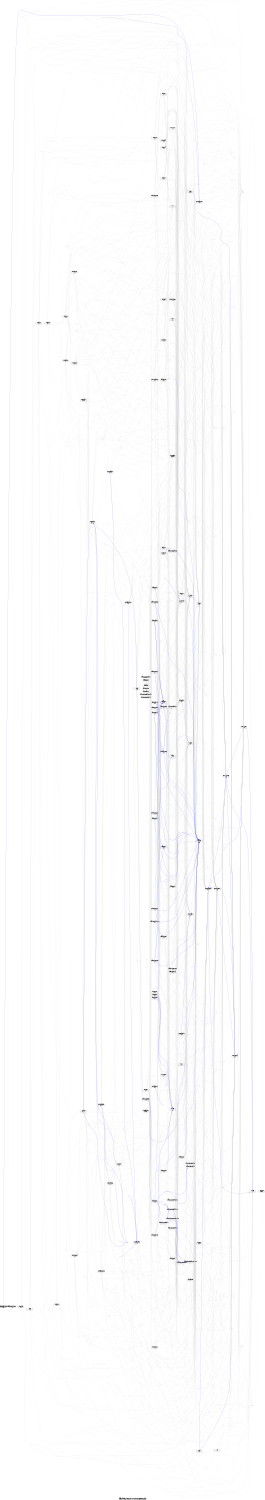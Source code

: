 digraph dependencies {
    label="\nPackage ivahd_h264vdec_02_00_17_01_production Dependency Graph";
    size="7.5,10";
    rankdir=LR;
    ranksep=".75";
    concentrate="true";
    node [fixedsize=true, width=1.5, style=filled, color=black];
    node [font=Helvetica, fontsize=12, fillcolor=lightgrey];
    ivahd_h264vdec_02_00_17_01_production [shape=record,label="ivahd_h264vdec_02_00_17_01_production|1, 0, 0", URL="package.rel.xml"];
    node [fontsize=10, fillcolor=white];

    edge [style=solid, color=blue]
    ti_sdo_codecs_h264vdec [shape=record,label="ti.sdo.codecs.h264vdec|1, 0, 0", URL="../G:\chandu_rtsc_packages\h264_dec_rtsc\ti\sdo\codecs\h264vdec\package/package.rel.svg"];
    ivahd_h264vdec_02_00_17_01_production -> ti_sdo_codecs_h264vdec;
    ti_sdo_codecs_h264vdec_ce [shape=record,label="ti.sdo.codecs.h264vdec.ce|1, 0, 0", URL="../G:\chandu_rtsc_packages\h264_dec_rtsc\ti\sdo\codecs\h264vdec\ce\package/package.rel.svg"];
    ivahd_h264vdec_02_00_17_01_production -> ti_sdo_codecs_h264vdec_ce;

    edge [style=solid, color=lightgrey]
    xdc_services_intern_cmd [shape=record,label="xdc.services.intern.cmd|1, 0, 0, 0", URL="../D:\CCSV4_install\xdctools_3_20_01_42_eng\packages\xdc\services\intern\cmd\package/package.rel.svg"];
    ivahd_h264vdec_02_00_17_01_production -> xdc_services_intern_cmd;
    xdc_services_intern_xsr [shape=record,label="xdc.services.intern.xsr|1, 0, 0", URL="../D:\CCSV4_install\xdctools_3_20_01_42_eng\packages\xdc\services\intern\xsr\package/package.rel.svg"];
    ivahd_h264vdec_02_00_17_01_production -> xdc_services_intern_xsr;
    xdc_services_intern_gen [shape=record,label="xdc.services.intern.gen|1, 0, 0, 0", URL="../D:\CCSV4_install\xdctools_3_20_01_42_eng\packages\xdc\services\intern\gen\package/package.rel.svg"];
    ivahd_h264vdec_02_00_17_01_production -> xdc_services_intern_gen;
    ivahd_h264vdec_02_00_17_01_production -> ti_sdo_codecs_h264vdec;
    xdc_shelf [shape=record,label="xdc.shelf|1, 0, 0", URL="../D:\CCSV4_install\xdctools_3_20_01_42_eng\packages\xdc\shelf\package/package.rel.svg"];
    ivahd_h264vdec_02_00_17_01_production -> xdc_shelf;
    ti_sdo_ce_ipc [shape=record,label="ti.sdo.ce.ipc|2, 0, 1", URL="../C:\RTSC_GEN_TOOLS\codec_engine_3_21_00_19\packages\ti\sdo\ce\ipc\package/package.rel.svg"];
    ivahd_h264vdec_02_00_17_01_production -> ti_sdo_ce_ipc;
    ti_sdo_ce_video3 [shape=record,label="ti.sdo.ce.video3|1, 0, 0", URL="../C:\RTSC_GEN_TOOLS\codec_engine_3_21_00_19\packages\ti\sdo\ce\video3\package/package.rel.svg"];
    ivahd_h264vdec_02_00_17_01_production -> ti_sdo_ce_video3;
    ti_sdo_ce [shape=record,label="ti.sdo.ce|1, 0, 6", URL="../C:\RTSC_GEN_TOOLS\codec_engine_3_21_00_19\packages\ti\sdo\ce\package/package.rel.svg"];
    ivahd_h264vdec_02_00_17_01_production -> ti_sdo_ce;
    xdc_bld [shape=record,label="xdc.bld|1, 0, 2", URL="../D:\CCSV4_install\xdctools_3_20_01_42_eng\packages\xdc\bld\package/package.rel.svg"];
    ivahd_h264vdec_02_00_17_01_production -> xdc_bld;
    ivahd_h264vdec_02_00_17_01_production -> ti_sdo_codecs_h264vdec_ce;
    xdc [shape=record,label="xdc|1, 1, 1", URL="../D:\CCSV4_install\xdctools_3_20_01_42_eng\packages\xdc\package/package.rel.svg"];
    ivahd_h264vdec_02_00_17_01_production -> xdc;
    xdc_services_spec [shape=record,label="xdc.services.spec|1, 0, 0, 0", URL="../D:\CCSV4_install\xdctools_3_20_01_42_eng\packages\xdc\services\spec\package/package.rel.svg"];
    ivahd_h264vdec_02_00_17_01_production -> xdc_services_spec;
    xdc_services_global [shape=record,label="xdc.services.global|1, 0, 0", URL="../D:\CCSV4_install\xdctools_3_20_01_42_eng\packages\xdc\services\global\package/package.rel.svg"];
    ivahd_h264vdec_02_00_17_01_production -> xdc_services_global;

    edge [style=solid, color=blue]

    edge [style=solid, color=lightgrey]
    xdc_services_global -> xdc_shelf;
    xdc_services_global -> xdc_services_spec;
    xdc_utils_tconf [shape=record,label="xdc.utils.tconf|not found"style=rounded, ];
    xdc_services_global -> xdc_utils_tconf;
    xdc_services_global -> xdc_services_intern_cmd;
    xdc_services_global -> xdc_services_intern_xsr;
    xdc_services_global -> xdc_services_intern_gen;

    edge [style=solid, color=blue]

    edge [style=solid, color=lightgrey]

    edge [style=solid, color=blue]
    xdc_services_spec -> xdc_shelf;

    edge [style=solid, color=lightgrey]
    xdc_services_spec -> xdc_shelf;
    xdc_services_spec -> xdc_utils_tconf;
    xdc_services_spec -> xdc_services_global;
    xdc_services_spec -> xdc_services_intern_cmd;
    xdc_services_spec -> xdc_services_intern_xsr;
    xdc_services_spec -> xdc_services_intern_gen;

    edge [style=solid, color=blue]

    edge [style=solid, color=lightgrey]
    xdc -> xdc_services_global;
    xdc -> xdc_utils_tconf;

    edge [style=solid, color=blue]
    xdc_bld -> xdc_services_global;
    xdc_bld -> xdc_services_intern_cmd;

    edge [style=solid, color=lightgrey]
    xdc_bld -> xdc_shelf;
    xdc_bld -> xdc_services_spec;
    xdc_bld -> xdc_utils_tconf;
    xdc_bld -> xdc_services_global;
    xdc_bld -> xdc;
    xdc_bld -> xdc_services_intern_cmd;
    xdc_bld -> xdc_services_intern_xsr;
    xdc_bld -> xdc_services_intern_gen;

    edge [style=solid, color=blue]

    edge [style=solid, color=lightgrey]
    ti_sdo_ce -> xdc_services_global;
    ti_targets [shape=record,label="ti.targets|1, 0, 3", URL="../D:\CCSV4_install\xdctools_3_20_01_42_eng\packages\ti\targets\package/package.rel.svg"];
    ti_sdo_ce -> ti_targets;
    ti_targets_elf [shape=record,label="ti.targets.elf|1, 0, 0", URL="../D:\CCSV4_install\xdctools_3_20_01_42_eng\packages\ti\targets\elf\package/package.rel.svg"];
    ti_sdo_ce -> ti_targets_elf;
    gnu_targets [shape=record,label="gnu.targets|1, 0, 1", URL="../C:\RTSC_GEN_TOOLS\codec_engine_3_21_00_19\cetools\packages\gnu\targets\package/package.rel.svg"];
    ti_sdo_ce -> gnu_targets;
    gnu_targets_arm [shape=record,label="gnu.targets.arm|1, 0, 0, 0", URL="../C:\RTSC_GEN_TOOLS\codec_engine_3_21_00_19\cetools\packages\gnu\targets\arm\package/package.rel.svg"];
    ti_sdo_ce -> gnu_targets_arm;
    ti_targets_arm [shape=record,label="ti.targets.arm|2, 0, 1, 0", URL="../D:\CCSV4_install\xdctools_3_20_01_42_eng\packages\ti\targets\arm\package/package.rel.svg"];
    ti_sdo_ce -> ti_targets_arm;
    ti_targets_arm_elf [shape=record,label="ti.targets.arm.elf|1, 0, 0", URL="../D:\CCSV4_install\xdctools_3_20_01_42_eng\packages\ti\targets\arm\elf\package/package.rel.svg"];
    ti_sdo_ce -> ti_targets_arm_elf;
    build_filter [shape=record,label="build.filter|not found"style=rounded, ];
    ti_sdo_ce -> build_filter;
    xdc_cfg [shape=record,label="xdc.cfg|1, 0, 2, 0", URL="../D:\CCSV4_install\xdctools_3_20_01_42_eng\packages\xdc\cfg\package/package.rel.svg"];
    ti_sdo_ce -> xdc_cfg;
    xdc_platform [shape=record,label="xdc.platform|1, 0, 1, 0", URL="../D:\CCSV4_install\xdctools_3_20_01_42_eng\packages\xdc\platform\package/package.rel.svg"];
    ti_sdo_ce -> xdc_platform;
    ti_sdo_ce -> ti_sdo_ce_ipc;
    ti_sdo_ce -> xdc_services_intern_cmd;
    ti_sdo_ce -> xdc_services_intern_gen;
    ti_sdo_ce -> xdc_services_intern_xsr;
    ti_sdo_ce -> xdc_shelf;
    ti_sdo_ce -> xdc_services_spec;
    xdc_runtime [shape=record,label="xdc.runtime|2, 1, 0", URL="../C:\RTSC_GEN_TOOLS\codec_engine_3_21_00_19\cetools\packages\xdc\runtime\package/package.rel.svg"];
    ti_sdo_ce -> xdc_runtime;
    xdc_runtime_knl [shape=record,label="xdc.runtime.knl|1, 0, 0", URL="../C:\RTSC_GEN_TOOLS\codec_engine_3_21_00_19\cetools\packages\xdc\runtime\knl\package/package.rel.svg"];
    ti_sdo_ce -> xdc_runtime_knl;
    ti_xdais [shape=record,label="ti.xdais|1, 2.0, 1", URL="../C:\RTSC_GEN_TOOLS\codec_engine_3_21_00_19\cetools\packages\ti\xdais\package/package.rel.svg"];
    ti_sdo_ce -> ti_xdais;
    ti_sdo_utils_loggers [shape=record,label="ti.sdo.utils.loggers|1, 0, 0", URL="../C:\RTSC_GEN_TOOLS\codec_engine_3_21_00_19\cetools\packages\ti\sdo\utils\loggers\package/package.rel.svg"];
    ti_sdo_ce -> ti_sdo_utils_loggers;
    ti_sdo_utils_trace [shape=record,label="ti.sdo.utils.trace|1, 0, 0", URL="../C:\RTSC_GEN_TOOLS\codec_engine_3_21_00_19\cetools\packages\ti\sdo\utils\trace\package/package.rel.svg"];
    ti_sdo_ce -> ti_sdo_utils_trace;
    ti_sdo_ce_osal [shape=record,label="ti.sdo.ce.osal|2, 0, 2", URL="../C:\RTSC_GEN_TOOLS\codec_engine_3_21_00_19\packages\ti\sdo\ce\osal\package/package.rel.svg"];
    ti_sdo_ce -> ti_sdo_ce_osal;
    ti_sdo_ce_global [shape=record,label="ti.sdo.ce.global|1, 0, 0", URL="../C:\RTSC_GEN_TOOLS\codec_engine_3_21_00_19\packages\ti\sdo\ce\global\package/package.rel.svg"];
    ti_sdo_ce -> ti_sdo_ce_global;
    ti_sdo_ce_alg [shape=record,label="ti.sdo.ce.alg|1, 0, 1", URL="../C:\RTSC_GEN_TOOLS\codec_engine_3_21_00_19\packages\ti\sdo\ce\alg\package/package.rel.svg"];
    ti_sdo_ce -> ti_sdo_ce_alg;
    ti_sdo_ce_node [shape=record,label="ti.sdo.ce.node|1, 0, 0", URL="../C:\RTSC_GEN_TOOLS\codec_engine_3_21_00_19\packages\ti\sdo\ce\node\package/package.rel.svg"];
    ti_sdo_ce -> ti_sdo_ce_node;

    edge [style=solid, color=blue]

    edge [style=solid, color=lightgrey]
    ti_sdo_ce_node -> xdc_services_global;
    ti_sdo_ce_node -> ti_targets;
    ti_sdo_ce_node -> ti_targets_elf;
    ti_sdo_ce_node -> gnu_targets;
    ti_sdo_ce_node -> gnu_targets_arm;
    ti_sdo_ce_node -> ti_targets_arm;
    ti_sdo_ce_node -> ti_targets_arm_elf;
    ti_sdo_ce_node -> build_filter;
    ti_sdo_ce_node -> xdc_services_intern_cmd;
    ti_sdo_ce_node -> xdc_services_intern_gen;
    ti_sdo_ce_node -> xdc_services_intern_xsr;
    ti_sdo_ce_node -> xdc_shelf;
    ti_sdo_ce_node -> xdc_services_spec;
    ti_sdo_ce_node -> xdc_runtime;
    ti_sdo_ce_node -> ti_sdo_ce_global;
    ti_sdo_ce_node -> ti_sdo_ce_ipc;
    ti_sdo_ce_node -> xdc_runtime_knl;
    ti_sdo_ce_node -> ti_sdo_ce;
    ti_sdo_ce_node -> ti_xdais;

    edge [style=solid, color=blue]

    edge [style=solid, color=lightgrey]
    ti_sdo_ce_alg -> xdc_services_global;
    ti_sdo_ce_alg -> ti_targets;
    ti_sdo_ce_alg -> ti_targets_elf;
    ti_sdo_ce_alg -> gnu_targets;
    ti_sdo_ce_alg -> gnu_targets_arm;
    ti_sdo_ce_alg -> ti_targets_arm;
    ti_sdo_ce_alg -> ti_targets_arm_elf;
    ti_sdo_ce_alg -> build_filter;
    ti_sdo_ce_alg -> xdc_services_intern_cmd;
    ti_sdo_ce_alg -> xdc_services_intern_gen;
    ti_sdo_ce_alg -> xdc_services_intern_xsr;
    ti_sdo_ce_alg -> xdc_shelf;
    ti_sdo_ce_alg -> xdc_services_spec;
    ti_sdo_ce_alg -> xdc_runtime;
    ti_sdo_fc_dskt2 [shape=record,label="ti.sdo.fc.dskt2|1, 0, 4", URL="../C:\RTSC_GEN_TOOLS\codec_engine_3_21_00_19\cetools\packages\ti\sdo\fc\dskt2\package/package.rel.svg"];
    ti_sdo_ce_alg -> ti_sdo_fc_dskt2;
    ti_sdo_fc_dman3 [shape=record,label="ti.sdo.fc.dman3|1, 0, 4", URL="../C:\RTSC_GEN_TOOLS\codec_engine_3_21_00_19\cetools\packages\ti\sdo\fc\dman3\package/package.rel.svg"];
    ti_sdo_ce_alg -> ti_sdo_fc_dman3;
    ti_sdo_fc_rman [shape=record,label="ti.sdo.fc.rman|2, 0, 0", URL="../C:\RTSC_GEN_TOOLS\codec_engine_3_21_00_19\cetools\packages\ti\sdo\fc\rman\package/package.rel.svg"];
    ti_sdo_ce_alg -> ti_sdo_fc_rman;
    ti_sdo_ce_alg -> ti_xdais;
    ti_sdo_ce_alg -> ti_sdo_ce_osal;
    ti_sdo_ce_alg -> ti_sdo_ce_global;
    ti_sdo_fc_ires [shape=record,label="ti.sdo.fc.ires|1, 0, 0", URL="../C:\RTSC_GEN_TOOLS\codec_engine_3_21_00_19\cetools\packages\ti\sdo\fc\ires\package/package.rel.svg"];
    ti_sdo_ce_alg -> ti_sdo_fc_ires;
    ti_sdo_ce_alg -> xdc_runtime_knl;

    edge [style=solid, color=blue]

    edge [style=solid, color=lightgrey]
    ti_sdo_fc_ires -> xdc_services_global;
    ti_sdo_fc_ires -> ti_targets;
    ti_sdo_fc_ires -> ti_targets_elf;
    ti_targets_elf_arp32 [shape=record,label="ti.targets.elf.arp32|not found"style=rounded, ];
    ti_sdo_fc_ires -> ti_targets_elf_arp32;
    ti_sdo_fc_ires -> gnu_targets;
    ti_sdo_fc_ires -> gnu_targets_arm;
    ti_sdo_fc_ires -> ti_targets_arm;
    ti_sdo_fc_ires -> ti_targets_arm_elf;
    ti_sdo_fc_ires -> build_filter;
    ti_sdo_fc_ires -> xdc_services_intern_cmd;
    ti_sdo_fc_ires -> xdc_services_intern_gen;
    ti_sdo_fc_ires -> xdc_services_intern_xsr;
    ti_sdo_fc_ires -> xdc_shelf;
    ti_sdo_fc_ires -> xdc_services_spec;

    edge [style=solid, color=blue]

    edge [style=solid, color=lightgrey]

    edge [style=solid, color=blue]

    edge [style=solid, color=lightgrey]
    ti_sdo_fc_rman -> xdc_services_global;
    ti_sdo_fc_rman -> ti_targets;
    ti_sdo_fc_rman -> ti_targets_elf;
    ti_sdo_fc_rman -> ti_targets_elf_arp32;
    ti_sdo_fc_rman -> gnu_targets;
    ti_sdo_fc_rman -> gnu_targets_arm;
    ti_sdo_fc_rman -> ti_targets_arm;
    ti_sdo_fc_rman -> ti_targets_arm_elf;
    ti_sdo_fc_rman -> build_filter;
    ti_sdo_fc_rman -> xdc_services_intern_cmd;
    ti_sdo_fc_rman -> xdc_services_intern_gen;
    ti_sdo_fc_rman -> xdc_services_intern_xsr;
    ti_sdo_fc_rman -> xdc_shelf;
    ti_sdo_fc_rman -> xdc_services_spec;
    ti_sdo_fc_rman -> xdc_runtime;
    ti_sdo_fc_rman -> ti_sdo_fc_dskt2;
    ti_sdo_fc_memutils [shape=record,label="ti.sdo.fc.memutils|1, 0, 0", URL="../C:\RTSC_GEN_TOOLS\codec_engine_3_21_00_19\cetools\packages\ti\sdo\fc\memutils\package/package.rel.svg"];
    ti_sdo_fc_rman -> ti_sdo_fc_memutils;
    ti_sdo_fc_utils_osalsupport [shape=record,label="ti.sdo.fc.utils.osalsupport|1, 0, 0", URL="../C:\RTSC_GEN_TOOLS\codec_engine_3_21_00_19\cetools\packages\ti\sdo\fc\utils\osalsupport\package/package.rel.svg"];
    ti_sdo_fc_rman -> ti_sdo_fc_utils_osalsupport;
    ti_sdo_fc_global [shape=record,label="ti.sdo.fc.global|1, 0, 0", URL="../C:\RTSC_GEN_TOOLS\codec_engine_3_21_00_19\cetools\packages\ti\sdo\fc\global\package/package.rel.svg"];
    ti_sdo_fc_rman -> ti_sdo_fc_global;
    ti_sdo_fc_utils [shape=record,label="ti.sdo.fc.utils|1, 0, 3", URL="../C:\RTSC_GEN_TOOLS\codec_engine_3_21_00_19\cetools\packages\ti\sdo\fc\utils\package/package.rel.svg"];
    ti_sdo_fc_rman -> ti_sdo_fc_utils;
    ti_sdo_fc_ires_nullresource [shape=record,label="ti.sdo.fc.ires.nullresource|1, 0, 0", URL="../C:\RTSC_GEN_TOOLS\codec_engine_3_21_00_19\cetools\packages\ti\sdo\fc\ires\nullresource\package/package.rel.svg"];
    ti_sdo_fc_rman -> ti_sdo_fc_ires_nullresource;
    ti_sdo_fc_rman -> ti_xdais;
    ti_sdo_fc_rman -> xdc_runtime_knl;
    ti_sdo_fc_rman -> ti_sdo_fc_ires;

    edge [style=solid, color=blue]

    edge [style=solid, color=lightgrey]
    ti_sdo_fc_ires_nullresource -> xdc_services_global;
    ti_sdo_fc_ires_nullresource -> ti_targets;
    ti_sdo_fc_ires_nullresource -> ti_targets_elf;
    ti_sdo_fc_ires_nullresource -> ti_targets_elf_arp32;
    ti_sdo_fc_ires_nullresource -> gnu_targets;
    ti_sdo_fc_ires_nullresource -> gnu_targets_arm;
    ti_sdo_fc_ires_nullresource -> ti_targets_arm;
    ti_sdo_fc_ires_nullresource -> ti_targets_arm_elf;
    ti_sdo_fc_ires_nullresource -> build_filter;
    ti_sdo_fc_ires_nullresource -> ti_sdo_fc_ires;
    ti_sdo_fc_ires_nullresource -> xdc_services_intern_cmd;
    ti_sdo_fc_ires_nullresource -> xdc_services_intern_gen;
    ti_sdo_fc_ires_nullresource -> xdc_services_intern_xsr;
    ti_sdo_fc_ires_nullresource -> xdc_shelf;
    ti_sdo_fc_ires_nullresource -> xdc_services_spec;
    ti_sdo_fc_ires_nullresource -> xdc_runtime;
    ti_sdo_fc_ires_nullresource -> ti_sdo_fc_global;
    ti_sdo_fc_ires_nullresource -> ti_xdais;

    edge [style=solid, color=blue]

    edge [style=solid, color=lightgrey]
    ti_sdo_fc_utils -> xdc_services_global;
    ti_sdo_fc_utils -> ti_targets;
    ti_sdo_fc_utils -> ti_targets_elf;
    ti_sdo_fc_utils -> ti_targets_elf_arp32;
    ti_sdo_fc_utils -> gnu_targets;
    ti_sdo_fc_utils -> gnu_targets_arm;
    ti_sdo_fc_utils -> ti_targets_arm;
    ti_sdo_fc_utils -> ti_targets_arm_elf;
    ti_sdo_fc_utils -> build_filter;
    ti_sdo_fc_utils -> xdc_services_intern_cmd;
    ti_sdo_fc_utils -> xdc_services_intern_gen;
    ti_sdo_fc_utils -> xdc_services_intern_xsr;
    ti_sdo_fc_utils -> xdc_shelf;
    ti_sdo_fc_utils -> xdc_services_spec;
    ti_sdo_fc_utils -> xdc_runtime;
    ti_sdo_fc_utils -> ti_sdo_fc_global;
    ti_sdo_fc_utils -> ti_xdais;
    ti_sdo_fc_utils -> xdc_runtime_knl;
    ti_sdo_fc_utils -> ti_sdo_fc_memutils;

    edge [style=solid, color=blue]

    edge [style=solid, color=lightgrey]
    ti_sdo_fc_global -> xdc_services_global;
    ti_sdo_fc_global -> ti_targets;
    ti_sdo_fc_global -> ti_targets_elf;
    ti_sdo_fc_global -> ti_targets_elf_arp32;
    ti_sdo_fc_global -> gnu_targets;
    ti_sdo_fc_global -> gnu_targets_arm;
    ti_sdo_fc_global -> ti_targets_arm;
    ti_sdo_fc_global -> ti_targets_arm_elf;
    ti_sdo_fc_global -> build_filter;
    ti_sdo_tools_build [shape=record,label="ti.sdo.tools.build|1, 0, 0", URL="../C:\RTSC_GEN_TOOLS\codec_engine_3_21_00_19\cetools\packages\ti\sdo\tools\build\package/package.rel.svg"];
    ti_sdo_fc_global -> ti_sdo_tools_build;
    ti_sdo_fc_global -> xdc_services_intern_cmd;
    ti_sdo_fc_global -> xdc_services_intern_gen;
    ti_sdo_fc_global -> xdc_services_intern_xsr;
    ti_sdo_fc_global -> xdc_shelf;
    ti_sdo_fc_global -> xdc_services_spec;
    ti_sdo_fc_global -> xdc_runtime;

    edge [style=solid, color=blue]

    edge [style=solid, color=lightgrey]
    ti_sdo_tools_build -> xdc_services_global;
    ti_sdo_tools_build -> ti_targets;
    ti_sdo_tools_build -> ti_targets_elf;
    ti_sdo_tools_build -> ti_targets_arm;
    ti_sdo_tools_build -> ti_targets_arm_elf;
    ti_sdo_tools_build -> gnu_targets;
    ti_sdo_tools_build -> gnu_targets_arm;
    ti_sdo_tools_build -> xdc_services_intern_cmd;
    ti_sdo_tools_build -> xdc_services_intern_gen;
    ti_sdo_tools_build -> xdc_services_intern_xsr;
    ti_sdo_tools_build -> xdc_shelf;
    ti_sdo_tools_build -> xdc_services_spec;

    edge [style=solid, color=blue]

    edge [style=solid, color=lightgrey]
    ti_sdo_fc_utils_osalsupport -> xdc_services_global;
    ti_sdo_fc_utils_osalsupport -> ti_targets;
    ti_sdo_fc_utils_osalsupport -> ti_targets_elf;
    ti_sdo_fc_utils_osalsupport -> ti_targets_elf_arp32;
    ti_sdo_fc_utils_osalsupport -> gnu_targets;
    ti_sdo_fc_utils_osalsupport -> gnu_targets_arm;
    ti_sdo_fc_utils_osalsupport -> ti_targets_arm;
    ti_sdo_fc_utils_osalsupport -> ti_targets_arm_elf;
    ti_sdo_fc_utils_osalsupport -> build_filter;
    ti_sdo_fc_utils_osalsupport -> xdc_services_intern_cmd;
    ti_sdo_fc_utils_osalsupport -> xdc_services_intern_gen;
    ti_sdo_fc_utils_osalsupport -> xdc_services_intern_xsr;
    ti_sdo_fc_utils_osalsupport -> xdc_shelf;
    ti_sdo_fc_utils_osalsupport -> xdc_services_spec;
    ti_sdo_fc_utils_osalsupport -> xdc_runtime;
    ti_sdo_fc_utils_osalsupport -> xdc_runtime_knl;

    edge [style=solid, color=blue]

    edge [style=solid, color=lightgrey]
    ti_sdo_fc_memutils -> xdc_services_global;
    ti_sdo_fc_memutils -> ti_targets;
    ti_sdo_fc_memutils -> ti_targets_elf;
    ti_sdo_fc_memutils -> ti_targets_elf_arp32;
    ti_sdo_fc_memutils -> gnu_targets;
    ti_sdo_fc_memutils -> gnu_targets_arm;
    ti_sdo_fc_memutils -> ti_targets_arm;
    ti_sdo_fc_memutils -> ti_targets_arm_elf;
    ti_sdo_fc_memutils -> build_filter;
    ti_sdo_fc_memutils -> xdc_services_intern_cmd;
    ti_sdo_fc_memutils -> xdc_services_intern_gen;
    ti_sdo_fc_memutils -> xdc_services_intern_xsr;
    ti_sdo_fc_memutils -> xdc_shelf;
    ti_sdo_fc_memutils -> xdc_services_spec;
    ti_sdo_fc_memutils -> xdc_runtime;
    ti_sdo_fc_memutils -> ti_sdo_fc_global;
    ti_sysbios_hal [shape=record,label="ti.sysbios.hal|2, 0, 0, 0", URL="../C:\RTSC_GEN_TOOLS\bios_6_32_01_38\packages\ti\sysbios\hal\package/package.rel.svg"];
    ti_sdo_fc_memutils -> ti_sysbios_hal;
    ti_sysbios_interfaces [shape=record,label="ti.sysbios.interfaces|2, 0, 0, 0", URL="../C:\RTSC_GEN_TOOLS\bios_6_32_01_38\packages\ti\sysbios\interfaces\package/package.rel.svg"];
    ti_sdo_fc_memutils -> ti_sysbios_interfaces;
    ti_sdo_linuxutils_cmem [shape=record,label="ti.sdo.linuxutils.cmem|2, 2, 0", URL="../C:\RTSC_GEN_TOOLS\codec_engine_3_21_00_19\cetools\packages\ti\sdo\linuxutils\cmem\package/package.rel.svg"];
    ti_sdo_fc_memutils -> ti_sdo_linuxutils_cmem;

    edge [style=solid, color=blue]

    edge [style=solid, color=lightgrey]
    ti_sdo_linuxutils_cmem -> xdc_services_global;
    ti_sdo_linuxutils_cmem -> ti_targets;
    ti_sdo_linuxutils_cmem -> ti_targets_elf;
    ti_sdo_linuxutils_cmem -> gnu_targets;
    ti_sdo_linuxutils_cmem -> gnu_targets_arm;
    ti_sdo_linuxutils_cmem -> ti_targets_arm;
    ti_sdo_linuxutils_cmem -> ti_targets_arm_elf;
    ti_sdo_linuxutils_cmem -> xdc_services_intern_cmd;
    ti_sdo_linuxutils_cmem -> xdc_services_intern_gen;
    ti_sdo_linuxutils_cmem -> xdc_services_intern_xsr;
    ti_sdo_linuxutils_cmem -> xdc_shelf;
    ti_sdo_linuxutils_cmem -> xdc_services_spec;

    edge [style=solid, color=blue]

    edge [style=solid, color=lightgrey]
    ti_sysbios_interfaces -> xdc_services_global;
    ti_sysbios_interfaces -> ti_targets;
    ti_targets_msp430 [shape=record,label="ti.targets.msp430|1, 0, 0", URL="../D:\CCSV4_install\xdctools_3_20_01_42_eng\packages\ti\targets\msp430\package/package.rel.svg"];
    ti_sysbios_interfaces -> ti_targets_msp430;
    ti_sysbios_interfaces -> ti_targets_elf_arp32;
    ti_sysbios_interfaces -> ti_targets_elf;
    ti_sysbios_interfaces -> ti_targets_arm;
    ti_sysbios_interfaces -> ti_targets_arm_elf;
    ti_sysbios_interfaces -> gnu_targets;
    microsoft_targets [shape=record,label="microsoft.targets|1, 0, 2, 0", URL="../D:\CCSV4_install\xdctools_3_20_01_42_eng\packages\microsoft\targets\package/package.rel.svg"];
    ti_sysbios_interfaces -> microsoft_targets;
    ti_sysbios_interfaces -> xdc_runtime;
    ti_sysbios_interfaces -> xdc_shelf;
    ti_sysbios_interfaces -> xdc_services_intern_gen;
    ti_sysbios_interfaces -> xdc_services_intern_cmd;
    ti_sysbios_interfaces -> xdc_services_intern_xsr;
    ti_sysbios_interfaces -> xdc_services_spec;

    edge [style=solid, color=blue]

    edge [style=solid, color=lightgrey]
    microsoft_targets -> xdc_services_spec;
    microsoft_targets -> xdc_shelf;
    microsoft_targets -> xdc_services_global;
    microsoft_targets -> xdc_services_intern_cmd;
    microsoft_targets -> xdc_services_intern_xsr;
    microsoft_targets -> xdc_services_intern_gen;

    edge [style=solid, color=blue]

    edge [style=solid, color=lightgrey]
    ti_targets_msp430 -> xdc_shelf;
    ti_targets_msp430 -> ti_targets;
    ti_targets_msp430 -> xdc_services_spec;
    ti_targets_msp430 -> xdc_services_intern_cmd;
    ti_targets_msp430 -> xdc_services_global;
    ti_targets_msp430 -> xdc_services_intern_xsr;
    ti_targets_msp430 -> xdc_services_intern_gen;

    edge [style=solid, color=blue]
    ti_sysbios_hal -> ti_sysbios_interfaces;
    ti_sysbios_family [shape=record,label="ti.sysbios.family|2, 0, 0, 0", URL="../C:\RTSC_GEN_TOOLS\bios_6_32_01_38\packages\ti\sysbios\family\package/package.rel.svg"];
    ti_sysbios_hal -> ti_sysbios_family;

    edge [style=solid, color=lightgrey]
    ti_sysbios_hal -> xdc_services_global;
    ti_sysbios_hal -> ti_targets;
    ti_sysbios_hal -> ti_targets_msp430;
    ti_sysbios_hal -> ti_targets_elf_arp32;
    ti_sysbios_hal -> ti_targets_elf;
    ti_sysbios_hal -> ti_targets_arm;
    ti_sysbios_hal -> ti_targets_arm_elf;
    ti_sysbios_hal -> gnu_targets;
    ti_sysbios_hal -> microsoft_targets;
    ti_sysbios_build [shape=record,label="ti.sysbios.build|2, 0, 0, 0", URL="../C:\RTSC_GEN_TOOLS\bios_6_32_01_38\packages\ti\sysbios\build\package/package.rel.svg"];
    ti_sysbios_hal -> ti_sysbios_build;
    tisb_release_filters [shape=record,label="tisb.release.filters|not found"style=rounded, ];
    ti_sysbios_hal -> tisb_release_filters;
    ti_sysbios_hal -> ti_sysbios_interfaces;
    ti_sysbios_hal -> xdc_shelf;
    ti_sysbios_hal -> xdc_services_intern_gen;
    ti_sysbios_hal -> xdc_services_intern_cmd;
    ti_sysbios_hal -> xdc_services_intern_xsr;
    ti_sysbios_hal -> xdc_services_spec;
    ti_sysbios_hal -> xdc_runtime;
    ti_sysbios_family_arm_m3 [shape=record,label="ti.sysbios.family.arm.m3|2, 0, 0, 0", URL="../C:\RTSC_GEN_TOOLS\bios_6_32_01_38\packages\ti\sysbios\family\arm\m3\package/package.rel.svg"];
    ti_sysbios_hal -> ti_sysbios_family_arm_m3;
    ti_sysbios_family_c28 [shape=record,label="ti.sysbios.family.c28|2, 0, 0, 0", URL="../C:\RTSC_GEN_TOOLS\bios_6_32_01_38\packages\ti\sysbios\family\c28\package/package.rel.svg"];
    ti_sysbios_hal -> ti_sysbios_family_c28;
    ti_sysbios [shape=record,label="ti.sysbios|2, 0, 0, 0", URL="../C:\RTSC_GEN_TOOLS\bios_6_32_01_38\packages\ti\sysbios\package/package.rel.svg"];
    ti_sysbios_hal -> ti_sysbios;

    edge [style=solid, color=blue]
    ti_sysbios -> ti_sysbios_family;

    edge [style=solid, color=lightgrey]
    ti_sysbios -> xdc_services_global;
    ti_sysbios -> ti_targets;
    ti_sysbios -> ti_targets_msp430;
    ti_sysbios -> ti_targets_elf_arp32;
    ti_sysbios -> ti_targets_elf;
    ti_sysbios -> ti_targets_arm;
    ti_sysbios -> ti_targets_arm_elf;
    ti_sysbios -> gnu_targets;
    ti_sysbios -> microsoft_targets;
    ti_sysbios -> ti_sysbios_build;
    ti_sysbios -> tisb_release_filters;
    ti_sysbios -> xdc_shelf;
    ti_sysbios -> xdc_services_intern_gen;
    ti_sysbios -> xdc_services_intern_cmd;
    ti_sysbios -> xdc_services_intern_xsr;
    ti_sysbios -> xdc_services_spec;
    ti_sysbios -> xdc_runtime;
    ti_catalog_c2800 [shape=record,label="ti.catalog.c2800|1, 0, 0, 0", URL="../D:\CCSV4_install\xdctools_3_20_01_42_eng\packages\ti\catalog\c2800\package/package.rel.svg"];
    ti_sysbios -> ti_catalog_c2800;
    ti_catalog_c2800_init [shape=record,label="ti.catalog.c2800.init|1, 0, 0", URL="../D:\CCSV4_install\xdctools_3_20_01_42_eng\packages\ti\catalog\c2800\init\package/package.rel.svg"];
    ti_sysbios -> ti_catalog_c2800_init;
    ti_platforms_ezdsp28235 [shape=record,label="ti.platforms.ezdsp28235|1, 0, 0", URL="../D:\CCSV4_install\xdctools_3_20_01_42_eng\packages\ti\platforms\ezdsp28235\package/package.rel.svg"];
    ti_sysbios -> ti_platforms_ezdsp28235;
    ti_targets_rts2800 [shape=record,label="ti.targets.rts2800|1, 0, 0, 0", URL="../D:\CCSV4_install\xdctools_3_20_01_42_eng\packages\ti\targets\rts2800\package/package.rel.svg"];
    ti_sysbios -> ti_targets_rts2800;
    ti_sysbios -> xdc_cfg;
    ti_sysbios -> xdc_platform;
    xdc_rov [shape=record,label="xdc.rov|1, 0, 0", URL="../D:\CCSV4_install\xdctools_3_20_01_42_eng\packages\xdc\rov\package/package.rel.svg"];
    ti_sysbios -> xdc_rov;
    ti_sysbios -> xdc_runtime_knl;
    xdc_services_getset [shape=record,label="xdc.services.getset|1, 0, 0", URL="../D:\CCSV4_install\xdctools_3_20_01_42_eng\packages\xdc\services\getset\package/package.rel.svg"];
    ti_sysbios -> xdc_services_getset;
    xdc_services_io [shape=record,label="xdc.services.io|1, 0, 0", URL="../D:\CCSV4_install\xdctools_3_20_01_42_eng\packages\xdc\services\io\package/package.rel.svg"];
    ti_sysbios -> xdc_services_io;
    ti_platforms_ezdsp28335 [shape=record,label="ti.platforms.ezdsp28335|1, 0, 0", URL="../D:\CCSV4_install\xdctools_3_20_01_42_eng\packages\ti\platforms\ezdsp28335\package/package.rel.svg"];
    ti_sysbios -> ti_platforms_ezdsp28335;
    ti_catalog_c6000 [shape=record,label="ti.catalog.c6000|1, 0, 0, 0", URL="../D:\CCSV4_install\xdctools_3_20_01_42_eng\packages\ti\catalog\c6000\package/package.rel.svg"];
    ti_sysbios -> ti_catalog_c6000;
    ti_platforms_dsk6416 [shape=record,label="ti.platforms.dsk6416|1, 0, 0", URL="../D:\CCSV4_install\xdctools_3_20_01_42_eng\packages\ti\platforms\dsk6416\package/package.rel.svg"];
    ti_sysbios -> ti_platforms_dsk6416;
    ti_targets_rts6000 [shape=record,label="ti.targets.rts6000|1, 0, 0, 0", URL="../D:\CCSV4_install\xdctools_3_20_01_42_eng\packages\ti\targets\rts6000\package/package.rel.svg"];
    ti_sysbios -> ti_targets_rts6000;
    ti_platforms_evmDM6446 [shape=record,label="ti.platforms.evmDM6446|1, 0, 0, 1", URL="../D:\CCSV4_install\xdctools_3_20_01_42_eng\packages\ti\platforms\evmDM6446\package/package.rel.svg"];
    ti_sysbios -> ti_platforms_evmDM6446;
    ti_platforms_evmDM6437 [shape=record,label="ti.platforms.evmDM6437|1, 0, 0", URL="../D:\CCSV4_install\xdctools_3_20_01_42_eng\packages\ti\platforms\evmDM6437\package/package.rel.svg"];
    ti_sysbios -> ti_platforms_evmDM6437;
    ti_platforms_evmDA830 [shape=record,label="ti.platforms.evmDA830|1, 0, 0", URL="../D:\CCSV4_install\xdctools_3_20_01_42_eng\packages\ti\platforms\evmDA830\package/package.rel.svg"];
    ti_sysbios -> ti_platforms_evmDA830;
    ti_catalog_msp430 [shape=record,label="ti.catalog.msp430|1, 0, 0", URL="../D:\CCSV4_install\xdctools_3_20_01_42_eng\packages\ti\catalog\msp430\package/package.rel.svg"];
    ti_sysbios -> ti_catalog_msp430;
    ti_catalog_msp430_init [shape=record,label="ti.catalog.msp430.init|1, 0, 0", URL="../D:\CCSV4_install\xdctools_3_20_01_42_eng\packages\ti\catalog\msp430\init\package/package.rel.svg"];
    ti_sysbios -> ti_catalog_msp430_init;
    ti_catalog_msp430_peripherals_adc [shape=record,label="ti.catalog.msp430.peripherals.adc|", URL="../D:\CCSV4_install\xdctools_3_20_01_42_eng\packages\ti\catalog\msp430\peripherals\adc\package/package.rel.svg"];
    ti_sysbios -> ti_catalog_msp430_peripherals_adc;
    ti_catalog_msp430_peripherals_clock [shape=record,label="ti.catalog.msp430.peripherals.clock|", URL="../D:\CCSV4_install\xdctools_3_20_01_42_eng\packages\ti\catalog\msp430\peripherals\clock\package/package.rel.svg"];
    ti_sysbios -> ti_catalog_msp430_peripherals_clock;
    ti_catalog_msp430_peripherals_communication [shape=record,label="ti.catalog.msp430.peripherals.communication|", URL="../D:\CCSV4_install\xdctools_3_20_01_42_eng\packages\ti\catalog\msp430\peripherals\communication\package/package.rel.svg"];
    ti_sysbios -> ti_catalog_msp430_peripherals_communication;
    ti_catalog_msp430_peripherals_comparator [shape=record,label="ti.catalog.msp430.peripherals.comparator|not found"style=rounded, ];
    ti_sysbios -> ti_catalog_msp430_peripherals_comparator;
    ti_catalog_msp430_peripherals_dac [shape=record,label="ti.catalog.msp430.peripherals.dac|not found"style=rounded, ];
    ti_sysbios -> ti_catalog_msp430_peripherals_dac;
    ti_catalog_msp430_peripherals_gpio [shape=record,label="ti.catalog.msp430.peripherals.gpio|", URL="../D:\CCSV4_install\xdctools_3_20_01_42_eng\packages\ti\catalog\msp430\peripherals\gpio\package/package.rel.svg"];
    ti_sysbios -> ti_catalog_msp430_peripherals_gpio;
    ti_catalog_msp430_peripherals_memory [shape=record,label="ti.catalog.msp430.peripherals.memory|", URL="../D:\CCSV4_install\xdctools_3_20_01_42_eng\packages\ti\catalog\msp430\peripherals\memory\package/package.rel.svg"];
    ti_sysbios -> ti_catalog_msp430_peripherals_memory;
    ti_catalog_msp430_peripherals_oa [shape=record,label="ti.catalog.msp430.peripherals.oa|", URL="../D:\CCSV4_install\xdctools_3_20_01_42_eng\packages\ti\catalog\msp430\peripherals\oa\package/package.rel.svg"];
    ti_sysbios -> ti_catalog_msp430_peripherals_oa;
    ti_catalog_msp430_peripherals_special_function [shape=record,label="ti.catalog.msp430.peripherals.special_function|", URL="../D:\CCSV4_install\xdctools_3_20_01_42_eng\packages\ti\catalog\msp430\peripherals\special_function\package/package.rel.svg"];
    ti_sysbios -> ti_catalog_msp430_peripherals_special_function;
    ti_catalog_msp430_peripherals_svs [shape=record,label="ti.catalog.msp430.peripherals.svs|not found"style=rounded, ];
    ti_sysbios -> ti_catalog_msp430_peripherals_svs;
    ti_catalog_msp430_peripherals_timer [shape=record,label="ti.catalog.msp430.peripherals.timer|", URL="../D:\CCSV4_install\xdctools_3_20_01_42_eng\packages\ti\catalog\msp430\peripherals\timer\package/package.rel.svg"];
    ti_sysbios -> ti_catalog_msp430_peripherals_timer;
    ti_catalog_msp430_peripherals_watchdog [shape=record,label="ti.catalog.msp430.peripherals.watchdog|", URL="../D:\CCSV4_install\xdctools_3_20_01_42_eng\packages\ti\catalog\msp430\peripherals\watchdog\package/package.rel.svg"];
    ti_sysbios -> ti_catalog_msp430_peripherals_watchdog;
    ti_platforms_exp430F5438 [shape=record,label="ti.platforms.exp430F5438|1, 0, 0, 0", URL="../D:\CCSV4_install\xdctools_3_20_01_42_eng\packages\ti\platforms\exp430F5438\package/package.rel.svg"];
    ti_sysbios -> ti_platforms_exp430F5438;
    ti_targets_msp430_rts430 [shape=record,label="ti.targets.msp430.rts430|1, 0, 0", URL="../D:\CCSV4_install\xdctools_3_20_01_42_eng\packages\ti\targets\msp430\rts430\package/package.rel.svg"];
    ti_sysbios -> ti_targets_msp430_rts430;
    ti_platforms_evm6472 [shape=record,label="ti.platforms.evm6472|1, 0, 0", URL="../D:\CCSV4_install\xdctools_3_20_01_42_eng\packages\ti\platforms\evm6472\package/package.rel.svg"];
    ti_sysbios -> ti_platforms_evm6472;
    ti_platforms_padk6727 [shape=record,label="ti.platforms.padk6727|1, 0, 0", URL="../D:\CCSV4_install\xdctools_3_20_01_42_eng\packages\ti\platforms\padk6727\package/package.rel.svg"];
    ti_sysbios -> ti_platforms_padk6727;
    ti_catalog_arm_cortexm3 [shape=record,label="ti.catalog.arm.cortexm3|1, 0, 0", URL="../D:\CCSV4_install\xdctools_3_20_01_42_eng\packages\ti\catalog\arm\cortexm3\package/package.rel.svg"];
    ti_sysbios -> ti_catalog_arm_cortexm3;
    ti_platforms_sdp4430 [shape=record,label="ti.platforms.sdp4430|1, 0, 0, 0", URL="../D:\CCSV4_install\xdctools_3_20_01_42_eng\packages\ti\platforms\sdp4430\package/package.rel.svg"];
    ti_sysbios -> ti_platforms_sdp4430;
    ti_platforms_evm6670 [shape=record,label="ti.platforms.evm6670|not found"style=rounded, ];
    ti_sysbios -> ti_platforms_evm6670;
    ti_catalog_arp32 [shape=record,label="ti.catalog.arp32|not found"style=rounded, ];
    ti_sysbios -> ti_catalog_arp32;
    ti_platforms_simArctic [shape=record,label="ti.platforms.simArctic|not found"style=rounded, ];
    ti_sysbios -> ti_platforms_simArctic;
    ti_targets_elf_arp32_rts [shape=record,label="ti.targets.elf.arp32.rts|not found"style=rounded, ];
    ti_sysbios -> ti_targets_elf_arp32_rts;
    ti_catalog_arm [shape=record,label="ti.catalog.arm|1, 0, 1", URL="../D:\CCSV4_install\xdctools_3_20_01_42_eng\packages\ti\catalog\arm\package/package.rel.svg"];
    ti_sysbios -> ti_catalog_arm;
    ti_platforms_expOMAPL138 [shape=record,label="ti.platforms.expOMAPL138|1, 0, 0", URL="../D:\CCSV4_install\xdctools_3_20_01_42_eng\packages\ti\platforms\expOMAPL138\package/package.rel.svg"];
    ti_sysbios -> ti_platforms_expOMAPL138;
    ti_targets_arm_rtsarm [shape=record,label="ti.targets.arm.rtsarm|1, 0, 0, 0", URL="../D:\CCSV4_install\xdctools_3_20_01_42_eng\packages\ti\targets\arm\rtsarm\package/package.rel.svg"];
    ti_sysbios -> ti_targets_arm_rtsarm;
    ti_catalog_arm_cortexa8 [shape=record,label="ti.catalog.arm.cortexa8|1, 0, 0", URL="../D:\CCSV4_install\xdctools_3_20_01_42_eng\packages\ti\catalog\arm\cortexa8\package/package.rel.svg"];
    ti_sysbios -> ti_catalog_arm_cortexa8;
    ti_platforms_sdp3430 [shape=record,label="ti.platforms.sdp3430|1, 0, 0", URL="../D:\CCSV4_install\xdctools_3_20_01_42_eng\packages\ti\platforms\sdp3430\package/package.rel.svg"];
    ti_sysbios -> ti_platforms_sdp3430;
    ti_catalog_arm_cortexm3_lm3init [shape=record,label="ti.catalog.arm.cortexm3.lm3init|1, 0, 0", URL="../D:\CCSV4_install\xdctools_3_20_01_42_eng\packages\ti\catalog\arm\cortexm3\lm3init\package/package.rel.svg"];
    ti_sysbios -> ti_catalog_arm_cortexm3_lm3init;
    ti_platforms_evmLM3S8962 [shape=record,label="ti.platforms.evmLM3S8962|1, 0, 0", URL="../D:\CCSV4_install\xdctools_3_20_01_42_eng\packages\ti\platforms\evmLM3S8962\package/package.rel.svg"];
    ti_sysbios -> ti_platforms_evmLM3S8962;
    ti_catalog_arm_cortexr4 [shape=record,label="ti.catalog.arm.cortexr4|1, 0, 0", URL="../D:\CCSV4_install\xdctools_3_20_01_42_eng\packages\ti\catalog\arm\cortexr4\package/package.rel.svg"];
    ti_sysbios -> ti_catalog_arm_cortexr4;
    ti_platforms_evmTMS570LS20216 [shape=record,label="ti.platforms.evmTMS570LS20216|1, 0, 1, 1", URL="../D:\CCSV4_install\xdctools_3_20_01_42_eng\packages\ti\platforms\evmTMS570LS20216\package/package.rel.svg"];
    ti_sysbios -> ti_platforms_evmTMS570LS20216;

    edge [style=solid, color=blue]
    ti_platforms_evmTMS570LS20216 -> ti_catalog_arm_cortexr4;
    ti_platforms_evmTMS570LS20216 -> xdc_platform;

    edge [style=solid, color=lightgrey]
    ti_platforms_evmTMS570LS20216 -> ti_targets_arm;
    ti_platforms_evmTMS570LS20216 -> ti_targets_elf;
    ti_platforms_evmTMS570LS20216 -> gnu_targets;
    ti_platforms_evmTMS570LS20216 -> xdc_services_intern_gen;
    ti_platforms_evmTMS570LS20216 -> xdc_services_global;
    ti_platforms_evmTMS570LS20216 -> xdc_platform;
    ti_platforms_evmTMS570LS20216 -> xdc_shelf;
    ti_platforms_evmTMS570LS20216 -> xdc_services_intern_xsr;
    ti_platforms_evmTMS570LS20216 -> ti_targets;
    ti_platforms_evmTMS570LS20216 -> xdc_services_spec;
    ti_platforms_evmTMS570LS20216 -> ti_catalog_arm_cortexr4;
    ti_platforms_evmTMS570LS20216 -> microsoft_targets;
    ti_platforms_evmTMS570LS20216 -> xdc_services_intern_cmd;
    ti_platforms_evmTMS570LS20216 -> gnu_targets_arm;
    ti_platforms_evmTMS570LS20216 -> ti_targets_arm_elf;

    edge [style=solid, color=blue]
    ti_catalog_arm_cortexr4 -> xdc_platform;

    edge [style=solid, color=lightgrey]
    ti_catalog_arm_cortexr4 -> ti_targets_arm;
    ti_catalog_arm_cortexr4 -> ti_targets_elf;
    ti_catalog_arm_cortexr4 -> gnu_targets;
    ti_catalog_arm_cortexr4 -> xdc_services_intern_gen;
    ti_catalog_arm_cortexr4 -> xdc_services_global;
    ti_catalog_arm_cortexr4 -> xdc_platform;
    ti_catalog_arm_cortexr4 -> xdc_shelf;
    ti_catalog_arm_cortexr4 -> xdc_services_intern_xsr;
    ti_catalog [shape=record,label="ti.catalog|1, 0, 0", URL="../D:\CCSV4_install\xdctools_3_20_01_42_eng\packages\ti\catalog\package/package.rel.svg"];
    ti_catalog_arm_cortexr4 -> ti_catalog;
    ti_catalog_arm_cortexr4 -> ti_targets;
    ti_catalog_arm_cortexr4 -> xdc_services_spec;
    ti_catalog_arm_cortexr4 -> microsoft_targets;
    ti_catalog_arm_cortexr4 -> xdc_services_intern_cmd;
    ti_catalog_arm_cortexr4 -> gnu_targets_arm;
    ti_catalog_arm_cortexr4 -> ti_targets_arm_elf;

    edge [style=solid, color=blue]

    edge [style=solid, color=lightgrey]
    ti_catalog -> microsoft_targets;
    ti_catalog -> gnu_targets;
    ti_catalog -> gnu_targets_arm;
    ti_catalog -> xdc_services_global;
    ti_catalog -> xdc_platform;
    ti_catalog -> ti_targets_arm_elf;
    ti_catalog -> ti_targets_elf;
    ti_catalog -> xdc_services_intern_cmd;
    ti_catalog -> ti_targets_arm;
    ti_catalog -> xdc_services_intern_xsr;
    ti_catalog -> xdc_shelf;
    ti_catalog -> ti_targets;
    ti_catalog -> xdc_services_intern_gen;
    ti_catalog -> xdc_services_spec;

    edge [style=solid, color=blue]
    ti_platforms_evmLM3S8962 -> ti_catalog_c6000;
    ti_platforms_evmLM3S8962 -> xdc_platform;

    edge [style=solid, color=lightgrey]
    ti_platforms_evmLM3S8962 -> ti_targets_arm;
    ti_platforms_evmLM3S8962 -> ti_targets_elf;
    ti_platforms_evmLM3S8962 -> gnu_targets;
    ti_platforms_evmLM3S8962 -> xdc_services_intern_gen;
    ti_platforms_evmLM3S8962 -> xdc_rov;
    ti_platforms_evmLM3S8962 -> xdc_services_global;
    ti_platforms_evmLM3S8962 -> xdc_platform;
    ti_platforms_evmLM3S8962 -> xdc_shelf;
    ti_platforms_evmLM3S8962 -> xdc_services_intern_xsr;
    ti_platforms_evmLM3S8962 -> ti_targets;
    ti_platforms_evmLM3S8962 -> xdc_services_spec;
    ti_platforms_evmLM3S8962 -> microsoft_targets;
    ti_platforms_evmLM3S8962 -> ti_catalog_c6000;
    ti_platforms_evmLM3S8962 -> xdc_services_intern_cmd;
    ti_platforms_evmLM3S8962 -> gnu_targets_arm;
    ti_platforms_evmLM3S8962 -> ti_catalog_arm_cortexm3_lm3init;
    ti_platforms_evmLM3S8962 -> ti_targets_arm_elf;

    edge [style=solid, color=blue]

    edge [style=solid, color=lightgrey]
    ti_catalog_arm_cortexm3_lm3init -> ti_targets_arm;
    ti_catalog_arm_cortexm3_lm3init -> ti_targets_elf;
    ti_catalog_arm_cortexm3_lm3init -> gnu_targets;
    ti_catalog_arm_cortexm3_lm3init -> xdc_services_intern_gen;
    ti_catalog_arm_cortexm3_lm3init -> xdc_rov;
    ti_catalog_arm_cortexm3_lm3init -> xdc_services_global;
    ti_catalog_arm_cortexm3_lm3init -> xdc_shelf;
    ti_catalog_arm_cortexm3_lm3init -> xdc_services_intern_xsr;
    ti_catalog_arm_cortexm3_lm3init -> ti_targets;
    ti_catalog_arm_cortexm3_lm3init -> xdc_services_spec;
    ti_catalog_arm_cortexm3_lm3init -> microsoft_targets;
    ti_catalog_arm_cortexm3_lm3init -> xdc_services_intern_cmd;
    ti_catalog_arm_cortexm3_lm3init -> gnu_targets_arm;
    ti_catalog_arm_cortexm3_lm3init -> ti_targets_arm_elf;

    edge [style=solid, color=blue]
    ti_platforms_sdp3430 -> ti_catalog_c6000;
    ti_platforms_sdp3430 -> ti_catalog_arm_cortexa8;
    ti_platforms_sdp3430 -> xdc_platform;

    edge [style=solid, color=lightgrey]
    ti_platforms_sdp3430 -> ti_targets_arm;
    ti_platforms_sdp3430 -> ti_targets_elf;
    ti_platforms_sdp3430 -> gnu_targets;
    ti_platforms_sdp3430 -> xdc_services_intern_gen;
    ti_platforms_sdp3430 -> xdc_services_global;
    ti_platforms_sdp3430 -> xdc_platform;
    ti_platforms_sdp3430 -> xdc_shelf;
    ti_platforms_sdp3430 -> xdc_services_intern_xsr;
    ti_platforms_sdp3430 -> ti_targets;
    ti_platforms_sdp3430 -> xdc_services_spec;
    ti_platforms_sdp3430 -> microsoft_targets;
    ti_platforms_sdp3430 -> ti_catalog_c6000;
    ti_platforms_sdp3430 -> xdc_services_intern_cmd;
    ti_platforms_sdp3430 -> ti_catalog_arm_cortexa8;
    ti_platforms_sdp3430 -> gnu_targets_arm;
    ti_platforms_sdp3430 -> ti_targets_arm_elf;

    edge [style=solid, color=blue]
    ti_catalog_arm_cortexa8 -> xdc_platform;
    ti_catalog_peripherals_hdvicp2 [shape=record,label="ti.catalog.peripherals.hdvicp2|", URL="../D:\CCSV4_install\xdctools_3_20_01_42_eng\packages\ti\catalog\peripherals\hdvicp2\package/package.rel.svg"];
    ti_catalog_arm_cortexa8 -> ti_catalog_peripherals_hdvicp2;

    edge [style=solid, color=lightgrey]
    ti_catalog_arm_cortexa8 -> ti_targets_arm;
    ti_catalog_arm_cortexa8 -> ti_targets_elf;
    ti_catalog_arm_cortexa8 -> gnu_targets;
    ti_catalog_arm_cortexa8 -> xdc_services_intern_gen;
    ti_catalog_arm_cortexa8 -> xdc_services_global;
    ti_catalog_arm_cortexa8 -> xdc_platform;
    ti_catalog_arm_cortexa8 -> xdc_shelf;
    ti_catalog_arm_cortexa8 -> xdc_services_intern_xsr;
    ti_catalog_arm_cortexa8 -> ti_catalog_peripherals_hdvicp2;
    ti_catalog_arm_cortexa8 -> ti_catalog;
    ti_catalog_arm_cortexa8 -> ti_targets;
    ti_catalog_arm_cortexa8 -> xdc_services_spec;
    ti_catalog_arm_cortexa8 -> microsoft_targets;
    ti_catalog_arm_cortexa8 -> xdc_services_intern_cmd;
    ti_catalog_arm_cortexa8 -> gnu_targets_arm;
    ti_catalog_arm_cortexa8 -> ti_targets_arm_elf;

    edge [style=solid, color=blue]

    edge [style=solid, color=lightgrey]
    ti_catalog_peripherals_hdvicp2 -> microsoft_targets;
    ti_catalog_peripherals_hdvicp2 -> gnu_targets;
    ti_catalog_peripherals_hdvicp2 -> gnu_targets_arm;
    ti_catalog_peripherals_hdvicp2 -> xdc_services_global;
    ti_catalog_peripherals_hdvicp2 -> xdc_platform;
    ti_catalog_peripherals_hdvicp2 -> ti_targets_arm_elf;
    ti_catalog_peripherals_hdvicp2 -> ti_targets_elf;
    ti_catalog_peripherals_hdvicp2 -> xdc_services_intern_cmd;
    ti_catalog_peripherals_hdvicp2 -> ti_targets_arm;
    ti_catalog_peripherals_hdvicp2 -> xdc_services_intern_xsr;
    ti_catalog_peripherals_hdvicp2 -> xdc_shelf;
    ti_catalog_peripherals_hdvicp2 -> ti_targets;
    ti_catalog_peripherals_hdvicp2 -> xdc_services_intern_gen;
    ti_catalog_peripherals_hdvicp2 -> xdc_services_spec;

    edge [style=solid, color=blue]
    ti_targets_arm_rtsarm -> xdc_runtime;

    edge [style=solid, color=lightgrey]
    ti_targets_arm_rtsarm -> microsoft_targets;
    ti_targets_arm_rtsarm -> xdc_shelf;
    ti_targets_arm_rtsarm -> gnu_targets_arm;
    ti_targets_arm_rtsarm -> ti_targets;
    ti_targets_arm_rtsarm -> xdc_services_global;
    ti_targets_arm_rtsarm -> xdc_services_intern_gen;
    ti_targets_arm_rtsarm -> ti_targets_arm;
    ti_targets_arm_rtsarm -> ti_targets_elf;
    ti_targets_arm_rtsarm -> xdc_runtime;
    ti_targets_arm_rtsarm -> ti_targets_arm_elf;
    ti_targets_arm_rtsarm -> xdc_services_intern_xsr;
    ti_targets_arm_rtsarm -> gnu_targets;
    ti_targets_arm_rtsarm -> xdc_services_spec;
    ti_targets_arm_rtsarm -> xdc_rov;
    ti_targets_arm_rtsarm -> xdc_services_intern_cmd;
    ti_targets_arm_rtsarm -> xdc_runtime_knl;
    microsoft_targets_arm [shape=record,label="microsoft.targets.arm|1, 0, 0, 0", URL="../D:\CCSV4_install\xdctools_3_20_01_42_eng\packages\microsoft\targets\arm\package/package.rel.svg"];
    ti_targets_arm_rtsarm -> microsoft_targets_arm;

    edge [style=solid, color=blue]
    microsoft_targets_arm -> microsoft_targets;

    edge [style=solid, color=lightgrey]
    microsoft_targets_arm -> xdc_services_spec;
    microsoft_targets_arm -> xdc_shelf;
    microsoft_targets_arm -> xdc_services_global;
    microsoft_targets_arm -> xdc_services_intern_cmd;
    microsoft_targets_arm -> xdc_services_intern_xsr;
    microsoft_targets_arm -> xdc_services_intern_gen;
    microsoft_targets_arm -> microsoft_targets;

    edge [style=solid, color=blue]
    ti_platforms_expOMAPL138 -> ti_catalog_c6000;
    ti_platforms_expOMAPL138 -> xdc_platform;

    edge [style=solid, color=lightgrey]
    ti_platforms_expOMAPL138 -> ti_targets_arm;
    ti_platforms_expOMAPL138 -> ti_targets_elf;
    ti_platforms_expOMAPL138 -> gnu_targets;
    ti_platforms_expOMAPL138 -> xdc_services_intern_gen;
    ti_platforms_expOMAPL138 -> xdc_services_global;
    ti_platforms_expOMAPL138 -> xdc_platform;
    ti_platforms_expOMAPL138 -> xdc_shelf;
    ti_platforms_expOMAPL138 -> xdc_services_intern_xsr;
    ti_platforms_expOMAPL138 -> ti_targets;
    ti_platforms_expOMAPL138 -> xdc_services_spec;
    ti_platforms_expOMAPL138 -> microsoft_targets;
    ti_platforms_expOMAPL138 -> ti_catalog_c6000;
    ti_platforms_expOMAPL138 -> xdc_services_intern_cmd;
    ti_platforms_expOMAPL138 -> gnu_targets_arm;
    ti_platforms_expOMAPL138 -> ti_targets_arm_elf;

    edge [style=solid, color=blue]
    ti_catalog_arm -> xdc_platform;
    ti_catalog_arm_peripherals_timers [shape=record,label="ti.catalog.arm.peripherals.timers|", URL="../D:\CCSV4_install\xdctools_3_20_01_42_eng\packages\ti\catalog\arm\peripherals\timers\package/package.rel.svg"];
    ti_catalog_arm -> ti_catalog_arm_peripherals_timers;

    edge [style=solid, color=lightgrey]
    ti_catalog_arm -> ti_targets_arm;
    ti_catalog_arm -> ti_catalog_arm_peripherals_timers;
    ti_catalog_arm -> ti_targets_elf;
    ti_catalog_arm -> gnu_targets;
    ti_catalog_arm -> xdc_services_intern_gen;
    ti_catalog_arm -> xdc_services_global;
    ti_catalog_arm -> xdc_platform;
    ti_catalog_arm -> xdc_shelf;
    ti_catalog_arm -> xdc_services_intern_xsr;
    ti_catalog_arm -> ti_catalog;
    ti_catalog_arm -> ti_targets;
    ti_catalog_arm -> xdc_services_spec;
    ti_catalog_arm -> microsoft_targets;
    ti_catalog_arm -> xdc_services_intern_cmd;
    ti_catalog_arm -> gnu_targets_arm;
    ti_catalog_arm -> ti_targets_arm_elf;

    edge [style=solid, color=blue]

    edge [style=solid, color=lightgrey]
    ti_catalog_arm_peripherals_timers -> microsoft_targets;
    ti_catalog_arm_peripherals_timers -> gnu_targets;
    ti_catalog_arm_peripherals_timers -> gnu_targets_arm;
    ti_catalog_arm_peripherals_timers -> xdc_services_global;
    ti_catalog_arm_peripherals_timers -> xdc_platform;
    ti_catalog_arm_peripherals_timers -> ti_targets_arm_elf;
    ti_catalog_arm_peripherals_timers -> ti_targets_elf;
    ti_catalog_arm_peripherals_timers -> xdc_services_intern_cmd;
    ti_catalog_arm_peripherals_timers -> ti_targets_arm;
    ti_catalog_arm_peripherals_timers -> xdc_services_intern_xsr;
    ti_catalog_arm_peripherals_timers -> xdc_shelf;
    ti_catalog_arm_peripherals_timers -> ti_targets;
    ti_catalog_arm_peripherals_timers -> xdc_services_intern_gen;
    ti_catalog_arm_peripherals_timers -> xdc_services_spec;

    edge [style=solid, color=blue]

    edge [style=solid, color=lightgrey]

    edge [style=solid, color=blue]

    edge [style=solid, color=lightgrey]

    edge [style=solid, color=blue]

    edge [style=solid, color=lightgrey]

    edge [style=solid, color=blue]

    edge [style=solid, color=lightgrey]

    edge [style=solid, color=blue]
    ti_platforms_sdp4430 -> ti_catalog_c6000;
    ti_platforms_sdp4430 -> ti_catalog_arm_cortexm3;
    ti_platforms_sdp4430 -> xdc_platform;

    edge [style=solid, color=lightgrey]
    ti_platforms_sdp4430 -> ti_targets_arm;
    ti_platforms_sdp4430 -> ti_targets_elf;
    ti_platforms_sdp4430 -> gnu_targets;
    ti_platforms_sdp4430 -> xdc_services_intern_gen;
    ti_platforms_sdp4430 -> xdc_services_global;
    ti_platforms_sdp4430 -> xdc_platform;
    ti_platforms_sdp4430 -> xdc_shelf;
    ti_platforms_sdp4430 -> xdc_services_intern_xsr;
    ti_platforms_sdp4430 -> ti_targets;
    ti_platforms_sdp4430 -> xdc_services_spec;
    ti_platforms_sdp4430 -> microsoft_targets;
    ti_platforms_sdp4430 -> ti_catalog_c6000;
    ti_platforms_sdp4430 -> xdc_services_intern_cmd;
    ti_platforms_sdp4430 -> gnu_targets_arm;
    ti_platforms_sdp4430 -> ti_catalog_arm_cortexm3;
    ti_platforms_sdp4430 -> ti_targets_arm_elf;

    edge [style=solid, color=blue]
    ti_catalog_arm_cortexm3 -> xdc_platform;
    ti_catalog_arm_cortexm3 -> ti_catalog_peripherals_hdvicp2;

    edge [style=solid, color=lightgrey]
    ti_catalog_arm_cortexm3 -> ti_targets_arm;
    ti_catalog_arm_cortexm3 -> ti_catalog_arm_peripherals_timers;
    ti_catalog_arm_cortexm3 -> ti_targets_elf;
    ti_catalog_arm_cortexm3 -> gnu_targets;
    ti_catalog_arm_cortexm3 -> xdc_services_intern_gen;
    ti_catalog_arm_cortexm3 -> xdc_services_global;
    ti_catalog_arm_cortexm3 -> xdc_platform;
    ti_catalog_arm_cortexm3 -> xdc_shelf;
    ti_catalog_arm_cortexm3 -> xdc_services_intern_xsr;
    ti_catalog_arm_cortexm3 -> ti_catalog_peripherals_hdvicp2;
    ti_catalog_arm_cortexm3 -> ti_catalog;
    ti_catalog_arm_cortexm3 -> ti_targets;
    ti_catalog_arm_cortexm3 -> xdc_services_spec;
    ti_catalog_arm_cortexm3 -> microsoft_targets;
    ti_catalog_arm_cortexm3 -> xdc_services_intern_cmd;
    ti_catalog_arm_cortexm3 -> gnu_targets_arm;
    ti_catalog_arm_cortexm3 -> ti_targets_arm_elf;

    edge [style=solid, color=blue]
    ti_platforms_padk6727 -> ti_catalog_c6000;
    ti_platforms_padk6727 -> xdc_platform;

    edge [style=solid, color=lightgrey]
    ti_platforms_padk6727 -> ti_targets_arm;
    ti_platforms_padk6727 -> ti_targets_elf;
    ti_platforms_padk6727 -> gnu_targets;
    ti_platforms_padk6727 -> xdc_services_intern_gen;
    ti_platforms_padk6727 -> xdc_services_global;
    ti_platforms_padk6727 -> xdc_platform;
    ti_platforms_padk6727 -> xdc_shelf;
    ti_platforms_padk6727 -> xdc_services_intern_xsr;
    ti_platforms_padk6727 -> ti_targets;
    ti_platforms_padk6727 -> xdc_services_spec;
    ti_platforms_padk6727 -> microsoft_targets;
    ti_platforms_padk6727 -> ti_catalog_c6000;
    ti_platforms_padk6727 -> xdc_services_intern_cmd;
    ti_platforms_padk6727 -> gnu_targets_arm;
    ti_platforms_padk6727 -> ti_targets_arm_elf;

    edge [style=solid, color=blue]
    ti_platforms_evm6472 -> ti_catalog_c6000;
    ti_platforms_evm6472 -> xdc_platform;

    edge [style=solid, color=lightgrey]
    ti_platforms_evm6472 -> ti_targets_arm;
    ti_platforms_evm6472 -> ti_targets_elf;
    ti_platforms_evm6472 -> gnu_targets;
    ti_platforms_evm6472 -> xdc_services_intern_gen;
    ti_platforms_evm6472 -> xdc_services_global;
    ti_platforms_evm6472 -> xdc_platform;
    ti_platforms_evm6472 -> xdc_shelf;
    ti_platforms_evm6472 -> xdc_services_intern_xsr;
    ti_platforms_evm6472 -> ti_targets;
    ti_platforms_evm6472 -> xdc_services_spec;
    ti_platforms_evm6472 -> microsoft_targets;
    ti_platforms_evm6472 -> ti_catalog_c6000;
    ti_platforms_evm6472 -> xdc_services_intern_cmd;
    ti_platforms_evm6472 -> gnu_targets_arm;
    ti_platforms_evm6472 -> ti_targets_arm_elf;

    edge [style=solid, color=blue]
    ti_targets_msp430_rts430 -> xdc_runtime;

    edge [style=solid, color=lightgrey]
    ti_targets_msp430_rts430 -> xdc_shelf;
    ti_targets_msp430_rts430 -> ti_targets;
    ti_targets_msp430_rts430 -> xdc_runtime;
    ti_targets_msp430_rts430 -> xdc_runtime_knl;
    ti_targets_msp430_rts430 -> xdc_services_spec;
    ti_targets_msp430_rts430 -> xdc_services_intern_cmd;
    ti_targets_msp430_rts430 -> xdc_services_global;
    ti_targets_msp430_rts430 -> xdc_services_intern_xsr;
    ti_targets_msp430_rts430 -> ti_targets_msp430;
    ti_targets_msp430_rts430 -> xdc_rov;
    ti_targets_msp430_rts430 -> xdc_services_intern_gen;

    edge [style=solid, color=blue]
    ti_platforms_exp430F5438 -> ti_catalog_msp430;
    ti_platforms_exp430F5438 -> xdc_platform;

    edge [style=solid, color=lightgrey]
    ti_platforms_exp430F5438 -> xdc_services_global;
    ti_platforms_exp430F5438 -> xdc_services_spec;
    ti_platforms_exp430F5438 -> ti_catalog_msp430_init;
    ti_platforms_exp430F5438 -> ti_catalog_msp430;
    ti_platforms_exp430F5438 -> xdc_services_intern_xsr;
    ti_platforms_exp430F5438 -> xdc_rov;
    ti_platforms_exp430F5438 -> ti_catalog_msp430_peripherals_clock;
    ti_platforms_exp430F5438 -> xdc_platform;
    ti_platforms_exp430F5438 -> ti_catalog_msp430_peripherals_timer;
    ti_platforms_exp430F5438 -> xdc_services_getset;
    ti_platforms_exp430F5438 -> xdc_services_intern_cmd;
    ti_platforms_exp430F5438 -> ti_catalog_msp430_peripherals_oa;
    ti_platforms_exp430F5438 -> ti_catalog_msp430_peripherals_watchdog;
    ti_platforms_exp430F5438 -> ti_catalog_msp430_peripherals_communication;
    ti_platforms_exp430F5438 -> ti_catalog_msp430_peripherals_adc;
    ti_platforms_exp430F5438 -> ti_catalog_msp430_peripherals_special_function;
    ti_platforms_exp430F5438 -> xdc_runtime;
    ti_platforms_exp430F5438 -> xdc_shelf;
    ti_platforms_exp430F5438 -> ti_catalog_msp430_peripherals_gpio;
    ti_platforms_exp430F5438 -> xdc_services_intern_gen;

    edge [style=solid, color=blue]
    ti_catalog_msp430_peripherals_watchdog -> ti_catalog_msp430_peripherals_clock;
    ti_catalog_msp430_peripherals_watchdog -> ti_catalog_msp430_peripherals_special_function;

    edge [style=solid, color=lightgrey]
    ti_catalog_msp430_peripherals_watchdog -> xdc_shelf;
    ti_catalog_msp430_peripherals_watchdog -> xdc_services_spec;
    ti_catalog_msp430_peripherals_watchdog -> ti_catalog_msp430_peripherals_special_function;
    ti_catalog_msp430_peripherals_watchdog -> xdc_services_getset;
    ti_catalog_msp430_peripherals_watchdog -> xdc_services_intern_cmd;
    ti_catalog_msp430_peripherals_watchdog -> ti_catalog_msp430_peripherals_clock;
    ti_catalog_msp430_peripherals_watchdog -> xdc_services_global;
    ti_catalog_msp430_peripherals_watchdog -> xdc_services_intern_xsr;
    ti_catalog_msp430_peripherals_watchdog -> xdc_platform;
    ti_catalog_msp430_peripherals_watchdog -> xdc_services_intern_gen;

    edge [style=solid, color=blue]
    ti_catalog_msp430_peripherals_timer -> ti_catalog_msp430_peripherals_clock;

    edge [style=solid, color=lightgrey]
    ti_catalog_msp430_peripherals_timer -> xdc_shelf;
    ti_catalog_msp430_peripherals_timer -> xdc_services_spec;
    ti_catalog_msp430_peripherals_timer -> ti_catalog_msp430_peripherals_special_function;
    ti_catalog_msp430_peripherals_timer -> xdc_services_getset;
    ti_catalog_msp430_peripherals_timer -> xdc_services_intern_cmd;
    ti_catalog_msp430_peripherals_timer -> ti_catalog_msp430_peripherals_clock;
    ti_catalog_msp430_peripherals_timer -> xdc_services_global;
    ti_catalog_msp430_peripherals_timer -> xdc_services_intern_xsr;
    ti_catalog_msp430_peripherals_timer -> xdc_platform;
    ti_catalog_msp430_peripherals_timer -> xdc_services_intern_gen;

    edge [style=solid, color=blue]

    edge [style=solid, color=lightgrey]

    edge [style=solid, color=blue]

    edge [style=solid, color=lightgrey]
    ti_catalog_msp430_peripherals_special_function -> xdc_shelf;
    ti_catalog_msp430_peripherals_special_function -> xdc_services_spec;
    ti_catalog_msp430_peripherals_special_function -> xdc_services_intern_cmd;
    ti_catalog_msp430_peripherals_special_function -> xdc_services_global;
    ti_catalog_msp430_peripherals_special_function -> xdc_services_intern_xsr;
    ti_catalog_msp430_peripherals_special_function -> xdc_platform;
    ti_catalog_msp430_peripherals_special_function -> xdc_services_intern_gen;

    edge [style=solid, color=blue]

    edge [style=solid, color=lightgrey]
    ti_catalog_msp430_peripherals_oa -> xdc_shelf;
    ti_catalog_msp430_peripherals_oa -> xdc_services_spec;
    ti_catalog_msp430_peripherals_oa -> xdc_services_intern_cmd;
    ti_catalog_msp430_peripherals_oa -> xdc_services_global;
    ti_catalog_msp430_peripherals_oa -> xdc_services_intern_xsr;
    ti_catalog_msp430_peripherals_oa -> xdc_platform;
    ti_catalog_msp430_peripherals_oa -> xdc_services_intern_gen;

    edge [style=solid, color=blue]

    edge [style=solid, color=lightgrey]
    ti_catalog_msp430_peripherals_memory -> xdc_shelf;
    ti_catalog_msp430_peripherals_memory -> xdc_services_spec;
    ti_catalog_msp430_peripherals_memory -> ti_catalog_msp430_peripherals_special_function;
    ti_catalog_msp430_peripherals_memory -> xdc_services_getset;
    ti_catalog_msp430_peripherals_memory -> xdc_services_intern_cmd;
    ti_catalog_msp430_peripherals_memory -> ti_catalog_msp430_peripherals_clock;
    ti_catalog_msp430_peripherals_memory -> xdc_services_global;
    ti_catalog_msp430_peripherals_memory -> xdc_services_intern_xsr;
    ti_catalog_msp430_peripherals_memory -> xdc_platform;
    ti_catalog_msp430_peripherals_memory -> xdc_services_intern_gen;

    edge [style=solid, color=blue]

    edge [style=solid, color=lightgrey]
    ti_catalog_msp430_peripherals_gpio -> xdc_shelf;
    ti_catalog_msp430_peripherals_gpio -> xdc_services_spec;
    ti_catalog_msp430_peripherals_gpio -> xdc_services_intern_cmd;
    ti_catalog_msp430_peripherals_gpio -> xdc_services_global;
    ti_catalog_msp430_peripherals_gpio -> xdc_services_intern_xsr;
    ti_catalog_msp430_peripherals_gpio -> xdc_platform;
    ti_catalog_msp430_peripherals_gpio -> xdc_services_intern_gen;

    edge [style=solid, color=blue]

    edge [style=solid, color=lightgrey]

    edge [style=solid, color=blue]

    edge [style=solid, color=lightgrey]

    edge [style=solid, color=blue]
    ti_catalog_msp430_peripherals_communication -> ti_catalog_msp430_peripherals_clock;
    ti_catalog_msp430_peripherals_communication -> ti_catalog_msp430_peripherals_special_function;

    edge [style=solid, color=lightgrey]
    ti_catalog_msp430_peripherals_communication -> xdc_shelf;
    ti_catalog_msp430_peripherals_communication -> xdc_services_spec;
    ti_catalog_msp430_peripherals_communication -> ti_catalog_msp430_peripherals_special_function;
    ti_catalog_msp430_peripherals_communication -> xdc_services_getset;
    ti_catalog_msp430_peripherals_communication -> xdc_services_intern_cmd;
    ti_catalog_msp430_peripherals_communication -> ti_catalog_msp430_peripherals_clock;
    ti_catalog_msp430_peripherals_communication -> xdc_services_global;
    ti_catalog_msp430_peripherals_communication -> xdc_services_intern_xsr;
    ti_catalog_msp430_peripherals_communication -> xdc_platform;
    ti_catalog_msp430_peripherals_communication -> xdc_services_intern_gen;

    edge [style=solid, color=blue]
    ti_catalog_msp430_peripherals_clock -> ti_catalog_msp430_peripherals_special_function;

    edge [style=solid, color=lightgrey]
    ti_catalog_msp430_peripherals_clock -> xdc_shelf;
    ti_catalog_msp430_peripherals_clock -> xdc_services_spec;
    ti_catalog_msp430_peripherals_clock -> ti_catalog_msp430_peripherals_special_function;
    ti_catalog_msp430_peripherals_clock -> xdc_services_getset;
    ti_catalog_msp430_peripherals_clock -> xdc_services_intern_cmd;
    ti_catalog_msp430_peripherals_clock -> xdc_services_global;
    ti_catalog_msp430_peripherals_clock -> xdc_services_intern_xsr;
    ti_catalog_msp430_peripherals_clock -> xdc_platform;
    ti_catalog_msp430_peripherals_clock -> xdc_services_intern_gen;

    edge [style=solid, color=blue]

    edge [style=solid, color=lightgrey]
    ti_catalog_msp430_peripherals_adc -> xdc_shelf;
    ti_catalog_msp430_peripherals_adc -> xdc_services_spec;
    ti_catalog_msp430_peripherals_adc -> ti_catalog_msp430_peripherals_special_function;
    ti_catalog_msp430_peripherals_adc -> ti_catalog_msp430_peripherals_timer;
    ti_catalog_msp430_peripherals_adc -> xdc_services_getset;
    ti_catalog_msp430_peripherals_adc -> xdc_services_intern_cmd;
    ti_catalog_msp430_peripherals_adc -> ti_catalog_msp430_peripherals_clock;
    ti_catalog_msp430_peripherals_adc -> xdc_services_global;
    ti_catalog_msp430_peripherals_adc -> xdc_services_intern_xsr;
    ti_catalog_msp430_peripherals_adc -> xdc_platform;
    ti_catalog_msp430_peripherals_adc -> xdc_services_intern_gen;

    edge [style=solid, color=blue]
    ti_catalog_msp430_init -> xdc_runtime;

    edge [style=solid, color=lightgrey]
    ti_catalog_msp430_init -> xdc_shelf;
    ti_catalog_msp430_init -> ti_targets;
    ti_catalog_msp430_init -> xdc_runtime;
    ti_catalog_msp430_init -> xdc_services_spec;
    ti_catalog_msp430_init -> xdc_services_intern_cmd;
    ti_catalog_msp430_init -> xdc_services_global;
    ti_catalog_msp430_init -> xdc_services_intern_xsr;
    ti_catalog_msp430_init -> ti_targets_msp430;
    ti_catalog_msp430_init -> xdc_rov;
    ti_catalog_msp430_init -> xdc_services_intern_gen;

    edge [style=solid, color=blue]
    ti_catalog_msp430 -> xdc_platform;
    ti_catalog_msp430 -> ti_catalog;
    ti_catalog_msp430 -> ti_catalog_msp430_peripherals_timer;
    ti_catalog_msp430 -> ti_catalog_msp430_peripherals_adc;
    ti_catalog_msp430 -> ti_catalog_msp430_peripherals_clock;
    ti_catalog_msp430 -> ti_catalog_msp430_peripherals_communication;
    ti_catalog_msp430 -> ti_catalog_msp430_peripherals_gpio;
    ti_catalog_msp430 -> ti_catalog_msp430_peripherals_oa;
    ti_catalog_msp430 -> ti_catalog_msp430_peripherals_special_function;
    ti_catalog_msp430 -> ti_catalog_msp430_peripherals_watchdog;

    edge [style=solid, color=lightgrey]
    ti_catalog_msp430 -> xdc_services_global;
    ti_catalog_msp430 -> xdc_services_spec;
    ti_catalog_msp430 -> xdc_services_intern_xsr;
    ti_catalog_msp430 -> ti_catalog_msp430_peripherals_clock;
    ti_catalog_msp430 -> xdc_platform;
    ti_catalog_msp430 -> ti_catalog_msp430_peripherals_timer;
    ti_catalog_msp430 -> xdc_services_getset;
    ti_catalog_msp430 -> xdc_services_intern_cmd;
    ti_catalog_msp430 -> ti_catalog_msp430_peripherals_oa;
    ti_catalog_msp430 -> ti_catalog;
    ti_catalog_msp430 -> ti_catalog_msp430_peripherals_watchdog;
    ti_catalog_msp430 -> ti_catalog_msp430_peripherals_communication;
    ti_catalog_msp430 -> ti_catalog_msp430_peripherals_memory;
    ti_catalog_msp430 -> ti_catalog_msp430_peripherals_adc;
    ti_catalog_msp430 -> ti_catalog_msp430_peripherals_special_function;
    ti_catalog_msp430 -> ti_catalog_msp430_peripherals_gpio;
    ti_catalog_msp430 -> xdc_shelf;
    ti_catalog_msp430 -> xdc_services_intern_gen;

    edge [style=solid, color=blue]
    ti_platforms_evmDA830 -> ti_catalog_c6000;
    ti_platforms_evmDA830 -> xdc_platform;

    edge [style=solid, color=lightgrey]
    ti_platforms_evmDA830 -> ti_targets_arm;
    ti_platforms_evmDA830 -> ti_targets_elf;
    ti_platforms_evmDA830 -> gnu_targets;
    ti_platforms_evmDA830 -> xdc_services_intern_gen;
    ti_platforms_evmDA830 -> xdc_services_global;
    ti_platforms_evmDA830 -> xdc_platform;
    ti_platforms_evmDA830 -> xdc_shelf;
    ti_platforms_evmDA830 -> xdc_services_intern_xsr;
    ti_platforms_evmDA830 -> ti_targets;
    ti_platforms_evmDA830 -> xdc_services_spec;
    ti_platforms_evmDA830 -> microsoft_targets;
    ti_platforms_evmDA830 -> ti_catalog_c6000;
    ti_platforms_evmDA830 -> xdc_services_intern_cmd;
    ti_platforms_evmDA830 -> gnu_targets_arm;
    ti_platforms_evmDA830 -> ti_targets_arm_elf;

    edge [style=solid, color=blue]
    ti_platforms_evmDM6437 -> ti_catalog_c6000;
    ti_platforms_evmDM6437 -> xdc_platform;

    edge [style=solid, color=lightgrey]
    ti_platforms_evmDM6437 -> ti_targets_arm;
    ti_platforms_evmDM6437 -> ti_targets_elf;
    ti_platforms_evmDM6437 -> gnu_targets;
    ti_platforms_evmDM6437 -> xdc_services_intern_gen;
    ti_platforms_evmDM6437 -> xdc_services_global;
    ti_platforms_evmDM6437 -> xdc_platform;
    ti_platforms_evmDM6437 -> xdc_shelf;
    ti_platforms_evmDM6437 -> xdc_services_intern_xsr;
    ti_platforms_evmDM6437 -> ti_targets;
    ti_platforms_evmDM6437 -> xdc_services_spec;
    ti_platforms_evmDM6437 -> microsoft_targets;
    ti_platforms_evmDM6437 -> ti_catalog_c6000;
    ti_platforms_evmDM6437 -> xdc_services_intern_cmd;
    ti_platforms_evmDM6437 -> gnu_targets_arm;
    ti_platforms_evmDM6437 -> ti_targets_arm_elf;

    edge [style=solid, color=blue]
    ti_platforms_evmDM6446 -> xdc_platform;

    edge [style=solid, color=lightgrey]
    ti_platforms_evmDM6446 -> microsoft_targets;
    ti_platforms_evmDM6446 -> gnu_targets;
    ti_platforms_evmDM6446 -> gnu_targets_arm;
    ti_platforms_evmDM6446 -> xdc_services_global;
    ti_platforms_evmDM6446 -> xdc_platform;
    ti_platforms_evmDM6446 -> ti_targets_arm_elf;
    ti_platforms_evmDM6446 -> ti_targets_elf;
    ti_platforms_evmDM6446 -> xdc_services_intern_cmd;
    ti_platforms_evmDM6446 -> ti_targets_arm;
    ti_platforms_evmDM6446 -> xdc_services_intern_xsr;
    ti_platforms_evmDM6446 -> xdc_shelf;
    ti_platforms_evmDM6446 -> ti_targets;
    ti_platforms_evmDM6446 -> xdc_services_intern_gen;
    ti_platforms_evmDM6446 -> xdc_services_spec;

    edge [style=solid, color=blue]
    ti_targets_rts6000 -> xdc_runtime;

    edge [style=solid, color=lightgrey]
    ti_targets_rts6000 -> microsoft_targets;
    ti_targets_rts6000 -> xdc_shelf;
    ti_targets_rts6000 -> gnu_targets_arm;
    ti_targets_rts6000 -> ti_targets;
    ti_targets_rts6000 -> xdc_services_global;
    ti_targets_rts6000 -> xdc_services_intern_gen;
    ti_targets_rts6000 -> ti_targets_arm;
    ti_targets_rts6000 -> ti_targets_elf;
    ti_targets_rts6000 -> xdc_runtime;
    ti_targets_rts6000 -> ti_targets_arm_elf;
    ti_targets_rts6000 -> xdc_services_intern_xsr;
    ti_targets_rts6000 -> gnu_targets;
    ti_targets_rts6000 -> xdc_services_spec;
    ti_targets_rts6000 -> xdc_rov;
    ti_targets_rts6000 -> xdc_services_intern_cmd;
    ti_targets_rts6000 -> xdc_runtime_knl;
    ti_targets_rts6000 -> microsoft_targets_arm;

    edge [style=solid, color=blue]
    ti_platforms_dsk6416 -> ti_catalog_c6000;
    ti_platforms_dsk6416 -> xdc_platform;

    edge [style=solid, color=lightgrey]
    ti_platforms_dsk6416 -> ti_targets_arm;
    ti_platforms_dsk6416 -> ti_targets_elf;
    ti_platforms_dsk6416 -> gnu_targets;
    ti_platforms_dsk6416 -> xdc_services_intern_gen;
    ti_platforms_dsk6416 -> xdc_services_global;
    ti_platforms_dsk6416 -> xdc_platform;
    ti_platforms_dsk6416 -> xdc_shelf;
    ti_platforms_dsk6416 -> xdc_services_intern_xsr;
    ti_platforms_dsk6416 -> ti_targets;
    ti_platforms_dsk6416 -> xdc_services_spec;
    ti_platforms_dsk6416 -> microsoft_targets;
    ti_platforms_dsk6416 -> ti_catalog_c6000;
    ti_platforms_dsk6416 -> xdc_services_intern_cmd;
    ti_platforms_dsk6416 -> gnu_targets_arm;
    ti_platforms_dsk6416 -> ti_targets_arm_elf;

    edge [style=solid, color=blue]
    ti_catalog_c6000 -> xdc_platform;

    edge [style=solid, color=lightgrey]
    ti_catalog_c6000 -> ti_targets_arm;
    ti_catalog_c6000 -> ti_targets_elf;
    ti_catalog_c6000 -> gnu_targets;
    ti_catalog_c6000 -> xdc_services_intern_gen;
    ti_catalog_c6000 -> xdc_services_global;
    ti_catalog_c6000 -> xdc_platform;
    ti_catalog_c6000 -> xdc_shelf;
    ti_catalog_c6000 -> xdc_services_intern_xsr;
    ti_catalog_c6000 -> ti_catalog_peripherals_hdvicp2;
    ti_catalog_c6000 -> ti_catalog;
    ti_catalog_c6000 -> ti_targets;
    ti_catalog_c6000 -> xdc_services_spec;
    ti_catalog_c6000 -> microsoft_targets;
    ti_catalog_c6000 -> xdc_services_intern_cmd;
    ti_catalog_c6000 -> gnu_targets_arm;
    ti_catalog_c6000 -> ti_targets_arm_elf;

    edge [style=solid, color=blue]
    ti_platforms_ezdsp28335 -> ti_catalog_c2800;
    ti_platforms_ezdsp28335 -> xdc_platform;

    edge [style=solid, color=lightgrey]
    ti_platforms_ezdsp28335 -> ti_targets_arm;
    ti_platforms_ezdsp28335 -> ti_catalog_c2800;
    ti_platforms_ezdsp28335 -> ti_targets_elf;
    ti_platforms_ezdsp28335 -> gnu_targets;
    ti_platforms_ezdsp28335 -> xdc_services_intern_gen;
    ti_platforms_ezdsp28335 -> xdc_rov;
    ti_platforms_ezdsp28335 -> xdc_services_global;
    ti_platforms_ezdsp28335 -> xdc_platform;
    ti_platforms_ezdsp28335 -> xdc_shelf;
    ti_platforms_ezdsp28335 -> xdc_services_intern_xsr;
    ti_platforms_ezdsp28335 -> ti_targets;
    ti_platforms_ezdsp28335 -> xdc_services_spec;
    ti_platforms_ezdsp28335 -> microsoft_targets;
    ti_platforms_ezdsp28335 -> xdc_services_intern_cmd;
    ti_platforms_ezdsp28335 -> gnu_targets_arm;
    ti_platforms_ezdsp28335 -> ti_catalog_c2800_init;
    ti_platforms_ezdsp28335 -> ti_targets_arm_elf;

    edge [style=solid, color=blue]

    edge [style=solid, color=lightgrey]
    xdc_services_io -> xdc_services_intern_gen;
    xdc_services_io -> gnu_targets;
    microsoft_targets_rts [shape=record,label="microsoft.targets.rts|1, 0, 0, 0", URL="../D:\CCSV4_install\xdctools_3_20_01_42_eng\packages\microsoft\targets\rts\package/package.rel.svg"];
    xdc_services_io -> microsoft_targets_rts;
    xdc_services_io -> xdc_platform;
    xdc_services_io -> xdc_services_global;
    xdc_services_io -> xdc_cfg;
    xdc_services_io -> xdc_services_intern_xsr;
    host_platforms_PC [shape=record,label="host.platforms.PC|1, 0, 0", URL="../D:\CCSV4_install\xdctools_3_20_01_42_eng\packages\host\platforms\PC\package/package.rel.svg"];
    xdc_services_io -> host_platforms_PC;
    xdc_corevers [shape=record,label="xdc.corevers|16, 0, 2, 0", URL="../D:\CCSV4_install\xdctools_3_20_01_42_eng\packages\xdc\corevers\package/package.rel.svg"];
    xdc_services_io -> xdc_corevers;
    xdc_services_io -> xdc_services_intern_cmd;
    xdc_services_io -> xdc_services_spec;
    xdc_services_io -> xdc_shelf;
    xdc_services_io -> microsoft_targets;
    xdc_services_io -> xdc_utils_tconf;
    xdc_services_io -> xdc_runtime;
    xdc_services_io -> xdc_rov;

    edge [style=solid, color=blue]

    edge [style=solid, color=lightgrey]
    xdc_corevers -> xdc_shelf;
    xdc_corevers -> xdc_services_spec;
    xdc_corevers -> xdc_utils_tconf;
    xdc_corevers -> xdc_services_global;
    xdc_corevers -> xdc_services_intern_cmd;
    xdc_corevers -> xdc_services_intern_xsr;
    xdc_corevers -> xdc_services_intern_gen;

    edge [style=solid, color=blue]
    host_platforms_PC -> xdc_platform;

    edge [style=solid, color=lightgrey]
    host_platforms_PC -> xdc_shelf;
    host_platforms_PC -> xdc_services_spec;
    host_platforms_PC -> xdc_utils_tconf;
    host_platforms_PC -> xdc_platform;
    host_platforms_PC -> xdc_services_global;
    host_platforms_PC -> xdc_services_intern_cmd;
    host_platforms_PC -> gnu_targets;
    host_platforms_PC -> xdc_services_intern_xsr;
    host_platforms_PC -> xdc_services_intern_gen;
    host_platforms_PC -> microsoft_targets;

    edge [style=solid, color=blue]
    microsoft_targets_rts -> xdc_runtime;

    edge [style=solid, color=lightgrey]
    microsoft_targets_rts -> microsoft_targets;
    microsoft_targets_rts -> xdc_shelf;
    microsoft_targets_rts -> gnu_targets_arm;
    microsoft_targets_rts -> ti_targets;
    microsoft_targets_rts -> xdc_services_global;
    microsoft_targets_rts -> xdc_services_intern_gen;
    microsoft_targets_rts -> ti_targets_arm;
    microsoft_targets_rts -> ti_targets_elf;
    microsoft_targets_rts -> xdc_runtime;
    microsoft_targets_rts -> ti_targets_arm_elf;
    microsoft_targets_rts -> xdc_services_intern_xsr;
    microsoft_targets_rts -> gnu_targets;
    microsoft_targets_rts -> xdc_services_spec;
    microsoft_targets_rts -> xdc_rov;
    microsoft_targets_rts -> xdc_services_intern_cmd;
    microsoft_targets_rts -> xdc_runtime_knl;
    microsoft_targets_rts -> microsoft_targets_arm;

    edge [style=solid, color=blue]

    edge [style=solid, color=lightgrey]
    xdc_services_getset -> xdc_shelf;
    xdc_services_getset -> xdc_services_spec;
    xdc_services_getset -> xdc_utils_tconf;
    xdc_services_getset -> xdc_services_global;
    xdc_services_getset -> xdc_services_intern_cmd;
    xdc_services_getset -> xdc_services_intern_xsr;
    xdc_services_getset -> xdc_services_intern_gen;

    edge [style=solid, color=blue]

    edge [style=solid, color=lightgrey]
    xdc_rov -> xdc_shelf;
    xdc_rov -> xdc_services_spec;
    xdc_rov -> xdc_utils_tconf;
    xdc_rov -> xdc_services_global;
    xdc_rov -> xdc_services_intern_cmd;
    xdc_rov -> gnu_targets;
    xdc_rov -> xdc_services_intern_xsr;
    xdc_rov -> xdc_services_intern_gen;
    xdc_rov -> microsoft_targets;

    edge [style=solid, color=blue]
    ti_targets_rts2800 -> xdc_runtime;

    edge [style=solid, color=lightgrey]
    ti_targets_rts2800 -> microsoft_targets;
    ti_targets_rts2800 -> xdc_shelf;
    ti_targets_rts2800 -> gnu_targets_arm;
    ti_targets_rts2800 -> ti_targets;
    ti_targets_rts2800 -> xdc_services_global;
    ti_targets_rts2800 -> xdc_services_intern_gen;
    ti_targets_rts2800 -> ti_targets_arm;
    ti_targets_rts2800 -> ti_targets_elf;
    ti_targets_rts2800 -> xdc_runtime;
    ti_targets_rts2800 -> ti_targets_arm_elf;
    ti_targets_rts2800 -> xdc_services_intern_xsr;
    ti_targets_rts2800 -> gnu_targets;
    ti_targets_rts2800 -> xdc_services_spec;
    ti_targets_rts2800 -> xdc_rov;
    ti_targets_rts2800 -> xdc_services_intern_cmd;
    ti_targets_rts2800 -> xdc_runtime_knl;
    ti_targets_rts2800 -> microsoft_targets_arm;

    edge [style=solid, color=blue]
    ti_platforms_ezdsp28235 -> ti_catalog_c2800;
    ti_platforms_ezdsp28235 -> xdc_platform;

    edge [style=solid, color=lightgrey]
    ti_platforms_ezdsp28235 -> ti_targets_arm;
    ti_platforms_ezdsp28235 -> ti_catalog_c2800;
    ti_platforms_ezdsp28235 -> ti_targets_elf;
    ti_platforms_ezdsp28235 -> gnu_targets;
    ti_platforms_ezdsp28235 -> xdc_services_intern_gen;
    ti_platforms_ezdsp28235 -> xdc_rov;
    ti_platforms_ezdsp28235 -> xdc_services_global;
    ti_platforms_ezdsp28235 -> xdc_platform;
    ti_platforms_ezdsp28235 -> xdc_shelf;
    ti_platforms_ezdsp28235 -> xdc_services_intern_xsr;
    ti_platforms_ezdsp28235 -> ti_targets;
    ti_platforms_ezdsp28235 -> xdc_services_spec;
    ti_platforms_ezdsp28235 -> microsoft_targets;
    ti_platforms_ezdsp28235 -> xdc_services_intern_cmd;
    ti_platforms_ezdsp28235 -> gnu_targets_arm;
    ti_platforms_ezdsp28235 -> ti_catalog_c2800_init;
    ti_platforms_ezdsp28235 -> ti_targets_arm_elf;

    edge [style=solid, color=blue]

    edge [style=solid, color=lightgrey]
    ti_catalog_c2800_init -> ti_targets_arm;
    ti_catalog_c2800_init -> ti_targets_elf;
    ti_catalog_c2800_init -> gnu_targets;
    ti_catalog_c2800_init -> xdc_services_intern_gen;
    ti_catalog_c2800_init -> xdc_rov;
    ti_catalog_c2800_init -> xdc_services_global;
    ti_catalog_c2800_init -> xdc_shelf;
    ti_catalog_c2800_init -> xdc_services_intern_xsr;
    ti_catalog_c2800_init -> ti_targets;
    ti_catalog_c2800_init -> xdc_services_spec;
    ti_catalog_c2800_init -> microsoft_targets;
    ti_catalog_c2800_init -> xdc_services_intern_cmd;
    ti_catalog_c2800_init -> gnu_targets_arm;
    ti_catalog_c2800_init -> ti_targets_arm_elf;

    edge [style=solid, color=blue]
    ti_catalog_c2800 -> xdc_platform;

    edge [style=solid, color=lightgrey]
    ti_catalog_c2800 -> ti_targets_arm;
    ti_catalog_c2800 -> ti_targets_elf;
    ti_catalog_c2800 -> gnu_targets;
    ti_catalog_c2800 -> xdc_services_intern_gen;
    ti_catalog_c2800 -> xdc_services_global;
    ti_catalog_c2800 -> xdc_platform;
    ti_catalog_c2800 -> xdc_shelf;
    ti_catalog_c2800 -> xdc_services_intern_xsr;
    ti_catalog_c2800 -> ti_catalog;
    ti_catalog_c2800 -> ti_targets;
    ti_catalog_c2800 -> xdc_services_spec;
    ti_catalog_c2800 -> microsoft_targets;
    ti_catalog_c2800 -> xdc_services_intern_cmd;
    ti_catalog_c2800 -> gnu_targets_arm;
    ti_catalog_c2800 -> ti_targets_arm_elf;

    edge [style=solid, color=blue]
    ti_sysbios_family_c28 -> ti_sysbios_interfaces;

    edge [style=solid, color=lightgrey]
    ti_sysbios_family_c28 -> xdc_services_global;
    ti_sysbios_family_c28 -> ti_targets;
    ti_sysbios_family_c28 -> ti_targets_msp430;
    ti_sysbios_family_c28 -> ti_targets_elf_arp32;
    ti_sysbios_family_c28 -> ti_targets_elf;
    ti_sysbios_family_c28 -> ti_targets_arm;
    ti_sysbios_family_c28 -> ti_targets_arm_elf;
    ti_sysbios_family_c28 -> gnu_targets;
    ti_sysbios_family_c28 -> microsoft_targets;
    ti_sysbios_family_c28 -> ti_sysbios_build;
    ti_sysbios_family_c28 -> tisb_release_filters;
    ti_sysbios_family_c28 -> xdc_runtime;
    ti_sysbios_family_c28 -> ti_sysbios_interfaces;
    ti_sysbios_family_c28 -> xdc_shelf;
    ti_sysbios_family_c28 -> xdc_services_intern_gen;
    ti_sysbios_family_c28 -> xdc_services_intern_cmd;
    ti_sysbios_family_c28 -> xdc_services_intern_xsr;
    ti_sysbios_family_c28 -> xdc_services_spec;
    ti_sysbios_knl [shape=record,label="ti.sysbios.knl|2, 0, 0, 0", URL="../C:\RTSC_GEN_TOOLS\bios_6_32_01_38\packages\ti\sysbios\knl\package/package.rel.svg"];
    ti_sysbios_family_c28 -> ti_sysbios_knl;
    ti_sysbios_family_c28 -> ti_sysbios_hal;
    ti_sysbios_family_c28 -> ti_sysbios;

    edge [style=solid, color=blue]
    ti_sysbios_knl -> ti_sysbios_interfaces;
    ti_sysbios_knl -> ti_sysbios_family;

    edge [style=solid, color=lightgrey]
    ti_sysbios_knl -> xdc_services_global;
    ti_sysbios_knl -> ti_targets;
    ti_sysbios_knl -> ti_targets_msp430;
    ti_sysbios_knl -> ti_targets_elf_arp32;
    ti_sysbios_knl -> ti_targets_elf;
    ti_sysbios_knl -> ti_targets_arm;
    ti_sysbios_knl -> ti_targets_arm_elf;
    ti_sysbios_knl -> gnu_targets;
    ti_sysbios_knl -> microsoft_targets;
    ti_sysbios_knl -> ti_sysbios_build;
    ti_sysbios_knl -> tisb_release_filters;
    ti_sysbios_knl -> xdc_runtime;
    ti_sysbios_knl -> ti_sysbios_hal;
    ti_sysbios_knl -> ti_sysbios_interfaces;
    ti_sysbios_knl -> xdc_shelf;
    ti_sysbios_knl -> xdc_services_intern_gen;
    ti_sysbios_knl -> xdc_services_intern_cmd;
    ti_sysbios_knl -> xdc_services_intern_xsr;
    ti_sysbios_knl -> xdc_services_spec;
    ti_sysbios_knl -> ti_sysbios;
    ti_sysbios_knl -> ti_sysbios_family_arm_m3;
    ti_sysbios_knl -> ti_sysbios_family_c28;

    edge [style=solid, color=blue]
    ti_sysbios_family_arm_m3 -> ti_sysbios_interfaces;

    edge [style=solid, color=lightgrey]
    ti_sysbios_family_arm_m3 -> xdc_services_global;
    ti_sysbios_family_arm_m3 -> ti_targets;
    ti_sysbios_family_arm_m3 -> ti_targets_msp430;
    ti_sysbios_family_arm_m3 -> ti_targets_elf_arp32;
    ti_sysbios_family_arm_m3 -> ti_targets_elf;
    ti_sysbios_family_arm_m3 -> ti_targets_arm;
    ti_sysbios_family_arm_m3 -> ti_targets_arm_elf;
    ti_sysbios_family_arm_m3 -> gnu_targets;
    ti_sysbios_family_arm_m3 -> microsoft_targets;
    ti_sysbios_family_arm_m3 -> ti_sysbios_build;
    ti_sysbios_family_arm_m3 -> tisb_release_filters;
    ti_sysbios_family_arm_m3 -> xdc_runtime;
    ti_sysbios_family_arm_m3 -> ti_sysbios;
    ti_sysbios_family_arm_m3 -> ti_sysbios_interfaces;
    ti_sysbios_family_arm_m3 -> xdc_shelf;
    ti_sysbios_family_arm_m3 -> xdc_services_intern_gen;
    ti_sysbios_family_arm_m3 -> xdc_services_intern_cmd;
    ti_sysbios_family_arm_m3 -> xdc_services_intern_xsr;
    ti_sysbios_family_arm_m3 -> xdc_services_spec;
    ti_sysbios_family_arm_m3 -> ti_sysbios_knl;
    ti_sysbios_family_arm_m3 -> ti_sysbios_hal;

    edge [style=solid, color=blue]

    edge [style=solid, color=lightgrey]

    edge [style=solid, color=blue]

    edge [style=solid, color=lightgrey]
    ti_sysbios_build -> xdc_services_global;
    ti_sysbios_build -> ti_targets;
    ti_sysbios_build -> ti_targets_msp430;
    ti_sysbios_build -> ti_targets_elf_arp32;
    ti_sysbios_build -> ti_targets_elf;
    ti_sysbios_build -> ti_targets_arm;
    ti_sysbios_build -> ti_targets_arm_elf;
    ti_sysbios_build -> gnu_targets;
    ti_sysbios_build -> microsoft_targets;
    ti_sysbios_build -> xdc_shelf;
    ti_sysbios_build -> xdc_services_intern_gen;
    ti_sysbios_build -> xdc_services_intern_cmd;
    ti_sysbios_build -> xdc_services_intern_xsr;
    ti_sysbios_build -> xdc_services_spec;

    edge [style=solid, color=blue]
    ti_sysbios_family -> ti_sysbios_interfaces;

    edge [style=solid, color=lightgrey]
    ti_sysbios_family -> xdc_services_global;
    ti_sysbios_family -> ti_targets;
    ti_sysbios_family -> ti_targets_msp430;
    ti_sysbios_family -> ti_targets_elf_arp32;
    ti_sysbios_family -> ti_targets_elf;
    ti_sysbios_family -> ti_targets_arm;
    ti_sysbios_family -> ti_targets_arm_elf;
    ti_sysbios_family -> gnu_targets;
    ti_sysbios_family -> microsoft_targets;
    ti_sysbios_family_c64p [shape=record,label="ti.sysbios.family.c64p|2, 0, 0, 0", URL="../C:\RTSC_GEN_TOOLS\bios_6_32_01_38\packages\ti\sysbios\family\c64p\package/package.rel.svg"];
    ti_sysbios_family -> ti_sysbios_family_c64p;
    ti_sysbios_family -> ti_sysbios_family_c28;
    ti_sysbios_family_arm [shape=record,label="ti.sysbios.family.arm|2, 0, 0, 0", URL="../C:\RTSC_GEN_TOOLS\bios_6_32_01_38\packages\ti\sysbios\family\arm\package/package.rel.svg"];
    ti_sysbios_family -> ti_sysbios_family_arm;
    ti_sysbios_family -> xdc_platform;
    ti_sysbios_family -> ti_catalog_arm;
    ti_sysbios_family -> ti_catalog_arm_cortexm3;
    ti_catalog_arm_nda [shape=record,label="ti.catalog.arm.nda|1, 0, 0, 0", URL="../D:\CCSV4_install\xdctools_3_20_01_42_eng\packages\ti\catalog\arm\nda\package/package.rel.svg"];
    ti_sysbios_family -> ti_catalog_arm_nda;
    ti_sysbios_family -> ti_catalog_arm_cortexa8;
    ti_sysbios_family_msp430 [shape=record,label="ti.sysbios.family.msp430|1, 0, 0, 0", URL="../C:\RTSC_GEN_TOOLS\bios_6_32_01_38\packages\ti\sysbios\family\msp430\package/package.rel.svg"];
    ti_sysbios_family -> ti_sysbios_family_msp430;
    ti_sysbios_family -> ti_sysbios_interfaces;
    ti_sysbios_family -> xdc_shelf;
    ti_sysbios_family -> xdc_services_intern_gen;
    ti_sysbios_family -> xdc_services_intern_cmd;
    ti_sysbios_family -> xdc_services_intern_xsr;
    ti_sysbios_family -> xdc_services_spec;

    edge [style=solid, color=blue]
    ti_sysbios_family_msp430 -> ti_sysbios_interfaces;

    edge [style=solid, color=lightgrey]
    ti_sysbios_family_msp430 -> xdc_services_global;
    ti_sysbios_family_msp430 -> ti_targets;
    ti_sysbios_family_msp430 -> ti_targets_msp430;
    ti_sysbios_family_msp430 -> ti_targets_elf_arp32;
    ti_sysbios_family_msp430 -> ti_targets_elf;
    ti_sysbios_family_msp430 -> ti_targets_arm;
    ti_sysbios_family_msp430 -> ti_targets_arm_elf;
    ti_sysbios_family_msp430 -> gnu_targets;
    ti_sysbios_family_msp430 -> microsoft_targets;
    ti_sysbios_family_msp430 -> ti_sysbios_build;
    ti_sysbios_family_msp430 -> tisb_release_filters;
    ti_sysbios_family_msp430 -> xdc_runtime;
    ti_sysbios_family_msp430 -> ti_sysbios_interfaces;
    ti_sysbios_family_msp430 -> xdc_shelf;
    ti_sysbios_family_msp430 -> xdc_services_intern_gen;
    ti_sysbios_family_msp430 -> xdc_services_intern_cmd;
    ti_sysbios_family_msp430 -> xdc_services_intern_xsr;
    ti_sysbios_family_msp430 -> xdc_services_spec;
    ti_sysbios_family_msp430 -> ti_sysbios_knl;
    ti_sysbios_family_msp430 -> ti_sysbios_hal;
    ti_sysbios_family_msp430 -> ti_sysbios;
    ti_sysbios_family_msp430 -> ti_catalog_msp430_peripherals_timer;
    ti_sysbios_family_msp430 -> ti_sysbios_family_arm_m3;
    ti_sysbios_family_msp430 -> ti_sysbios_family_c28;

    edge [style=solid, color=blue]
    ti_catalog_arm_nda -> xdc_platform;

    edge [style=solid, color=lightgrey]
    ti_catalog_arm_nda -> ti_targets_arm;
    ti_catalog_arm_nda -> ti_targets_elf;
    ti_catalog_arm_nda -> gnu_targets;
    ti_catalog_arm_nda -> xdc_services_intern_gen;
    ti_catalog_arm_nda -> xdc_services_global;
    ti_catalog_arm_nda -> xdc_platform;
    ti_catalog_arm_nda -> xdc_shelf;
    ti_catalog_arm_nda -> xdc_services_intern_xsr;
    ti_catalog_arm_nda -> ti_catalog;
    ti_catalog_arm_nda -> ti_targets;
    ti_catalog_arm_nda -> xdc_services_spec;
    ti_catalog_arm_nda -> microsoft_targets;
    ti_catalog_arm_nda -> xdc_services_intern_cmd;
    ti_catalog_arm_nda -> gnu_targets_arm;
    ti_catalog_arm_nda -> ti_targets_arm_elf;

    edge [style=solid, color=blue]
    ti_sysbios_family_arm -> ti_sysbios_interfaces;

    edge [style=solid, color=lightgrey]
    ti_sysbios_family_arm -> xdc_services_global;
    ti_sysbios_family_arm -> ti_targets;
    ti_sysbios_family_arm -> ti_targets_msp430;
    ti_sysbios_family_arm -> ti_targets_elf_arp32;
    ti_sysbios_family_arm -> ti_targets_elf;
    ti_sysbios_family_arm -> ti_targets_arm;
    ti_sysbios_family_arm -> ti_targets_arm_elf;
    ti_sysbios_family_arm -> gnu_targets;
    ti_sysbios_family_arm -> microsoft_targets;
    ti_sysbios_family_arm -> ti_sysbios_build;
    ti_sysbios_family_arm -> tisb_release_filters;
    ti_sysbios_family_arm -> ti_sysbios_interfaces;
    ti_sysbios_family_arm -> xdc_shelf;
    ti_sysbios_family_arm -> xdc_services_intern_gen;
    ti_sysbios_family_arm -> xdc_services_intern_cmd;
    ti_sysbios_family_arm -> xdc_services_intern_xsr;
    ti_sysbios_family_arm -> xdc_services_spec;
    ti_sysbios_family_arm -> xdc_runtime;
    ti_sysbios_family_arm -> ti_sysbios_knl;
    ti_sysbios_family_arm -> ti_sysbios_hal;

    edge [style=solid, color=blue]
    ti_sysbios_family_c64p -> ti_sysbios_interfaces;

    edge [style=solid, color=lightgrey]
    ti_sysbios_family_c64p -> xdc_services_global;
    ti_sysbios_family_c64p -> ti_targets;
    ti_sysbios_family_c64p -> ti_targets_msp430;
    ti_sysbios_family_c64p -> ti_targets_elf_arp32;
    ti_sysbios_family_c64p -> ti_targets_elf;
    ti_sysbios_family_c64p -> ti_targets_arm;
    ti_sysbios_family_c64p -> ti_targets_arm_elf;
    ti_sysbios_family_c64p -> gnu_targets;
    ti_sysbios_family_c64p -> microsoft_targets;
    ti_sysbios_family_c64p -> ti_sysbios_build;
    ti_sysbios_family_c64p -> tisb_release_filters;
    ti_sysbios_family_c64p -> ti_sysbios_interfaces;
    ti_sysbios_family_c64p -> xdc_runtime;
    ti_sysbios_family_c64p -> xdc_shelf;
    ti_sysbios_family_c64p -> xdc_services_intern_gen;
    ti_sysbios_family_c64p -> xdc_services_intern_cmd;
    ti_sysbios_family_c64p -> xdc_services_intern_xsr;
    ti_sysbios_family_c64p -> xdc_services_spec;
    ti_sysbios_family_c64p -> ti_sysbios_knl;
    ti_sysbios_family_c64p -> ti_sysbios;
    ti_sysbios_family_c64p -> ti_sysbios_hal;
    ti_sysbios_family_c64p -> ti_sysbios_family_arm_m3;
    ti_sysbios_family_c64p -> ti_sysbios_family_c28;

    edge [style=solid, color=blue]

    edge [style=solid, color=lightgrey]
    ti_sdo_fc_dman3 -> xdc_services_global;
    ti_sdo_fc_dman3 -> ti_targets;
    ti_sdo_fc_dman3 -> ti_targets_elf;
    ti_sdo_fc_dman3 -> ti_targets_elf_arp32;
    ti_sdo_fc_dman3 -> gnu_targets;
    ti_sdo_fc_dman3 -> gnu_targets_arm;
    ti_sdo_fc_dman3 -> ti_targets_arm;
    ti_sdo_fc_dman3 -> ti_targets_arm_elf;
    ti_sdo_fc_dman3 -> build_filter;
    ti_sdo_fc_dman3 -> xdc_services_intern_cmd;
    ti_sdo_fc_dman3 -> xdc_services_intern_gen;
    ti_sdo_fc_dman3 -> xdc_services_intern_xsr;
    ti_sdo_fc_dman3 -> xdc_shelf;
    ti_sdo_fc_dman3 -> xdc_services_spec;
    ti_sdo_fc_dman3 -> xdc_runtime;
    ti_sdo_fc_dman3 -> ti_xdais;
    ti_sdo_fc_dman3 -> xdc_runtime_knl;
    ti_sdo_fc_dman3 -> ti_sdo_fc_utils_osalsupport;
    ti_sdo_fc_dman3 -> ti_sdo_fc_global;
    ti_sdo_fc_dman3 -> ti_sdo_utils_trace;
    ti_sdo_fc_utils_gtinfra [shape=record,label="ti.sdo.fc.utils.gtinfra|1, 0, 0", URL="../C:\RTSC_GEN_TOOLS\codec_engine_3_21_00_19\cetools\packages\ti\sdo\fc\utils\gtinfra\package/package.rel.svg"];
    ti_sdo_fc_dman3 -> ti_sdo_fc_utils_gtinfra;
    ti_sdo_fc_edma3 [shape=record,label="ti.sdo.fc.edma3|3, 0, 0", URL="../C:\RTSC_GEN_TOOLS\codec_engine_3_21_00_19\cetools\packages\ti\sdo\fc\edma3\package/package.rel.svg"];
    ti_sdo_fc_dman3 -> ti_sdo_fc_edma3;
    ti_sdo_edma3_rm [shape=record,label="ti.sdo.edma3.rm|02, 02, 02", URL="../C:\RTSC_GEN_TOOLS\codec_engine_3_21_00_19\cetools\packages\ti\sdo\edma3\rm\package/package.rel.svg"];
    ti_sdo_fc_dman3 -> ti_sdo_edma3_rm;
    ti_sdo_fc_dman3 -> ti_sdo_fc_ires;

    edge [style=solid, color=blue]

    edge [style=solid, color=lightgrey]

    edge [style=solid, color=blue]

    edge [style=solid, color=lightgrey]
    ti_sdo_fc_edma3 -> xdc_services_global;
    ti_sdo_fc_edma3 -> ti_targets;
    ti_sdo_fc_edma3 -> ti_targets_elf;
    ti_sdo_fc_edma3 -> ti_targets_elf_arp32;
    ti_sdo_fc_edma3 -> gnu_targets;
    ti_sdo_fc_edma3 -> gnu_targets_arm;
    ti_sdo_fc_edma3 -> ti_targets_arm;
    ti_sdo_fc_edma3 -> ti_targets_arm_elf;
    ti_sdo_fc_edma3 -> build_filter;
    ti_sdo_fc_edma3 -> xdc_services_intern_cmd;
    ti_sdo_fc_edma3 -> xdc_services_intern_gen;
    ti_sdo_fc_edma3 -> xdc_services_intern_xsr;
    ti_sdo_fc_edma3 -> xdc_shelf;
    ti_sdo_fc_edma3 -> xdc_services_spec;
    ti_sdo_fc_edma3 -> xdc_runtime;
    ti_sdo_fc_edma3 -> ti_sysbios_knl;
    ti_sdo_fc_edma3 -> ti_sysbios_hal;
    ti_sdo_fc_edma3 -> ti_sdo_fc_global;
    ti_sdo_fc_edma3 -> ti_xdais;
    ti_sdo_fc_edma3 -> ti_sdo_edma3_rm;
    ti_sdo_fc_edma3 -> xdc_runtime_knl;
    ti_sdo_fc_edma3 -> ti_sdo_fc_utils_osalsupport;
    ti_sdo_fc_edma3 -> ti_sysbios_interfaces;
    ti_sdo_fc_edma3 -> ti_sdo_fc_ires;
    ti_sdo_fc_edma3 -> ti_sysbios_family_arm_m3;
    ti_sdo_fc_edma3 -> ti_sysbios_family_c28;
    ti_sdo_fc_edma3 -> ti_sysbios;

    edge [style=solid, color=blue]

    edge [style=solid, color=lightgrey]
    ti_sdo_fc_utils_gtinfra -> xdc_services_global;
    ti_sdo_fc_utils_gtinfra -> ti_targets;
    ti_sdo_fc_utils_gtinfra -> ti_targets_elf;
    ti_sdo_fc_utils_gtinfra -> ti_targets_elf_arp32;
    ti_sdo_fc_utils_gtinfra -> gnu_targets;
    ti_sdo_fc_utils_gtinfra -> gnu_targets_arm;
    ti_sdo_fc_utils_gtinfra -> ti_targets_arm;
    ti_sdo_fc_utils_gtinfra -> ti_targets_arm_elf;
    ti_sdo_fc_utils_gtinfra -> build_filter;
    ti_sdo_fc_utils_gtinfra -> xdc_services_intern_cmd;
    ti_sdo_fc_utils_gtinfra -> xdc_services_intern_gen;
    ti_sdo_fc_utils_gtinfra -> xdc_services_intern_xsr;
    ti_sdo_fc_utils_gtinfra -> xdc_shelf;
    ti_sdo_fc_utils_gtinfra -> xdc_services_spec;
    ti_sdo_fc_utils_gtinfra -> xdc_runtime;
    ti_sdo_fc_utils_gtinfra -> xdc_runtime_knl;
    ti_sdo_fc_utils_gtinfra -> ti_sysbios;
    ti_sdo_fc_utils_gtinfra -> ti_sysbios_knl;
    ti_sdo_fc_utils_gtinfra -> ti_sdo_utils_trace;
    ti_sdo_fc_utils_gtinfra -> ti_sysbios_interfaces;
    ti_sdo_fc_utils_gtinfra -> ti_sysbios_hal;

    edge [style=solid, color=blue]

    edge [style=solid, color=lightgrey]
    ti_sdo_fc_dskt2 -> xdc_services_global;
    ti_sdo_fc_dskt2 -> ti_targets;
    ti_sdo_fc_dskt2 -> ti_targets_elf;
    ti_sdo_fc_dskt2 -> ti_targets_elf_arp32;
    ti_sdo_fc_dskt2 -> gnu_targets;
    ti_sdo_fc_dskt2 -> gnu_targets_arm;
    ti_sdo_fc_dskt2 -> ti_targets_arm;
    ti_sdo_fc_dskt2 -> ti_targets_arm_elf;
    ti_sdo_fc_dskt2 -> build_filter;
    ti_sdo_fc_dskt2 -> xdc_services_intern_cmd;
    ti_sdo_fc_dskt2 -> xdc_services_intern_gen;
    ti_sdo_fc_dskt2 -> xdc_services_intern_xsr;
    ti_sdo_fc_dskt2 -> xdc_shelf;
    ti_sdo_fc_dskt2 -> xdc_services_spec;
    ti_sdo_fc_dskt2 -> xdc_runtime;
    ti_sdo_fc_dskt2 -> ti_xdais;
    ti_sdo_fc_dskt2 -> ti_sdo_fc_utils_osalsupport;
    ti_sdo_fc_dskt2 -> ti_sdo_fc_global;
    ti_sdo_fc_dskt2 -> ti_sdo_fc_utils_gtinfra;
    ti_sdo_fc_dskt2 -> xdc_runtime_knl;
    ti_sdo_fc_dskt2 -> ti_sdo_fc_utils;
    ti_sdo_fc_dskt2 -> ti_sysbios_hal;
    ti_sdo_fc_dskt2 -> ti_sysbios_interfaces;
    ti_sdo_fc_dskt2 -> ti_sysbios_knl;

    edge [style=solid, color=blue]

    edge [style=solid, color=lightgrey]
    ti_sdo_ce_global -> xdc_services_global;
    ti_sdo_ce_global -> ti_targets;
    ti_sdo_ce_global -> ti_targets_elf;
    ti_sdo_ce_global -> gnu_targets;
    ti_sdo_ce_global -> gnu_targets_arm;
    ti_sdo_ce_global -> ti_targets_arm;
    ti_sdo_ce_global -> ti_targets_arm_elf;
    ti_sdo_ce_global -> build_filter;
    ti_sdo_ce_global -> ti_sdo_tools_build;
    ti_sdo_ce_global -> xdc_services_intern_cmd;
    ti_sdo_ce_global -> xdc_services_intern_gen;
    ti_sdo_ce_global -> xdc_services_intern_xsr;
    ti_sdo_ce_global -> xdc_shelf;
    ti_sdo_ce_global -> xdc_services_spec;
    ti_sdo_ce_global -> xdc_runtime;

    edge [style=solid, color=blue]

    edge [style=solid, color=lightgrey]
    ti_sdo_ce_osal -> xdc_services_global;
    ti_sdo_ce_osal -> ti_targets;
    ti_sdo_ce_osal -> ti_targets_elf;
    ti_sdo_ce_osal -> gnu_targets;
    ti_sdo_ce_osal -> gnu_targets_arm;
    ti_sdo_ce_osal -> ti_targets_arm;
    ti_sdo_ce_osal -> ti_targets_arm_elf;
    ti_sdo_ce_osal -> build_filter;
    ti_sdo_ce_osal -> xdc_services_intern_cmd;
    ti_sdo_ce_osal -> xdc_services_intern_gen;
    ti_sdo_ce_osal -> xdc_services_intern_xsr;
    ti_sdo_ce_osal -> xdc_shelf;
    ti_sdo_ce_osal -> xdc_services_spec;
    ti_sdo_ce_osal -> xdc_runtime;

    edge [style=solid, color=blue]

    edge [style=solid, color=lightgrey]
    ti_sdo_utils_trace -> xdc_services_global;
    ti_sdo_utils_trace -> ti_targets;
    ti_sdo_utils_trace -> ti_targets_elf;
    ti_sdo_utils_trace -> ti_targets_elf_arp32;
    ti_sdo_utils_trace -> gnu_targets;
    ti_sdo_utils_trace -> gnu_targets_arm;
    ti_sdo_utils_trace -> ti_targets_arm;
    ti_sdo_utils_trace -> ti_targets_arm_elf;
    ti_sdo_utils_trace -> build_filter;
    ti_sdo_utils_trace -> xdc_services_intern_cmd;
    ti_sdo_utils_trace -> xdc_services_intern_gen;
    ti_sdo_utils_trace -> xdc_services_intern_xsr;
    ti_sdo_utils_trace -> xdc_shelf;
    ti_sdo_utils_trace -> xdc_services_spec;

    edge [style=solid, color=blue]

    edge [style=solid, color=lightgrey]
    ti_sdo_utils_loggers -> xdc_services_global;
    ti_sdo_utils_loggers -> ti_targets;
    ti_sdo_utils_loggers -> ti_targets_elf;
    ti_sdo_utils_loggers -> ti_targets_arm;
    ti_sdo_utils_loggers -> ti_targets_arm_elf;
    ti_sdo_utils_loggers -> gnu_targets;
    ti_sdo_utils_loggers -> gnu_targets_arm;
    ti_sdo_utils_loggers -> xdc_runtime;
    ti_sdo_utils_loggers -> xdc_services_intern_cmd;
    ti_sdo_utils_loggers -> xdc_services_intern_gen;
    ti_sdo_utils_loggers -> xdc_services_intern_xsr;
    ti_sdo_utils_loggers -> xdc_shelf;
    ti_sdo_utils_loggers -> xdc_services_spec;
    ti_sdo_utils_loggers -> xdc_runtime_knl;

    edge [style=solid, color=blue]

    edge [style=solid, color=lightgrey]
    ti_xdais -> xdc_services_intern_gen;
    ti_xdais -> gnu_targets_arm;
    ti_xdais -> ti_targets_arm_elf;
    ti_xdais -> ti_targets_elf;
    ti_xdais -> xdc_shelf;
    ti_xdais -> ti_targets_arm;
    ti_xdais -> xdc_services_spec;
    ti_xdais -> gnu_targets;
    ti_xdais -> ti_targets;
    ti_xdais -> microsoft_targets;
    ti_xdais -> xdc_services_intern_cmd;
    ti_xdais -> xdc_services_intern_xsr;
    ti_xdais -> microsoft_targets_arm;
    ti_xdais -> xdc_services_global;

    edge [style=solid, color=blue]

    edge [style=solid, color=lightgrey]
    xdc_runtime_knl -> xdc_utils_tconf;
    xdc_runtime_knl -> xdc_services_global;
    xdc_runtime_knl -> xdc_runtime;
    xdc_runtime_knl -> xdc_shelf;
    xdc_runtime_knl -> xdc_services_intern_xsr;
    xdc_runtime_knl -> xdc_services_intern_gen;
    xdc_runtime_knl -> xdc_services_spec;
    xdc_runtime_knl -> xdc_services_intern_cmd;

    edge [style=solid, color=blue]

    edge [style=solid, color=lightgrey]
    xdc_runtime -> xdc_utils_tconf;
    xdc_runtime -> xdc_services_global;
    xdc_runtime -> xdc_rov;
    xdc_runtime -> xdc_shelf;
    xdc_runtime -> xdc_services_intern_xsr;
    xdc_runtime -> xdc_services_intern_gen;
    xdc_runtime -> xdc_services_spec;
    xdc_runtime -> xdc_services_intern_cmd;

    edge [style=solid, color=blue]

    edge [style=solid, color=lightgrey]
    xdc_platform -> xdc_shelf;
    xdc_platform -> xdc_services_spec;
    xdc_platform -> xdc_utils_tconf;
    xdc_platform -> xdc_services_global;
    xdc_platform -> xdc_services_intern_cmd;
    xdc_platform -> xdc_services_intern_xsr;
    xdc_platform -> xdc_services_intern_gen;

    edge [style=solid, color=blue]
    xdc_cfg -> xdc_services_global;

    edge [style=solid, color=lightgrey]
    xdc_cfg -> xdc_shelf;
    xdc_cfg -> xdc_services_spec;
    xdc_cfg -> xdc_utils_tconf;
    xdc_cfg -> xdc_platform;
    xdc_cfg -> xdc_services_global;
    xdc_cfg -> xdc_services_intern_cmd;
    xdc_cfg -> xdc_services_intern_xsr;
    xdc_cfg -> xdc_services_intern_gen;

    edge [style=solid, color=blue]

    edge [style=solid, color=lightgrey]

    edge [style=solid, color=blue]

    edge [style=solid, color=lightgrey]
    ti_targets_arm_elf -> xdc_services_spec;
    ti_targets_arm_elf -> ti_targets_arm;
    ti_targets_arm_elf -> xdc_shelf;
    ti_targets_arm_elf -> xdc_services_global;
    ti_targets_arm_elf -> xdc_services_intern_cmd;
    ti_targets_arm_elf -> xdc_services_intern_xsr;
    ti_targets_arm_elf -> ti_targets;
    ti_targets_arm_elf -> xdc_services_intern_gen;

    edge [style=solid, color=blue]
    ti_targets_arm -> ti_targets;

    edge [style=solid, color=lightgrey]
    ti_targets_arm -> xdc_services_spec;
    ti_targets_arm -> xdc_shelf;
    ti_targets_arm -> xdc_services_global;
    ti_targets_arm -> xdc_services_intern_cmd;
    ti_targets_arm -> xdc_services_intern_xsr;
    ti_targets_arm -> ti_targets;
    ti_targets_arm -> xdc_services_intern_gen;

    edge [style=solid, color=blue]
    gnu_targets_arm -> gnu_targets;

    edge [style=solid, color=lightgrey]
    gnu_targets_arm -> xdc_services_global;
    gnu_targets_arm -> gnu_targets;
    gnu_targets_arm -> xdc_shelf;
    gnu_targets_arm -> xdc_services_spec;
    gnu_targets_arm -> xdc_services_intern_cmd;
    gnu_targets_arm -> xdc_services_intern_xsr;
    gnu_targets_arm -> xdc_services_intern_gen;

    edge [style=solid, color=blue]

    edge [style=solid, color=lightgrey]
    gnu_targets -> xdc_services_global;
    gnu_targets -> xdc_shelf;
    gnu_targets -> xdc_services_spec;
    gnu_targets -> xdc_services_intern_cmd;
    gnu_targets -> xdc_services_intern_xsr;
    gnu_targets -> xdc_services_intern_gen;

    edge [style=solid, color=blue]

    edge [style=solid, color=lightgrey]
    ti_targets_elf -> xdc_services_spec;
    ti_targets_elf -> xdc_shelf;
    ti_targets_elf -> xdc_services_global;
    ti_targets_elf -> xdc_services_intern_cmd;
    ti_targets_elf -> xdc_services_intern_xsr;
    ti_targets_elf -> ti_targets;
    ti_targets_elf -> xdc_services_intern_gen;

    edge [style=solid, color=blue]

    edge [style=solid, color=lightgrey]
    ti_targets -> xdc_services_spec;
    ti_targets -> xdc_shelf;
    ti_targets -> xdc_services_global;
    ti_targets -> xdc_services_intern_cmd;
    ti_targets -> xdc_services_intern_xsr;
    ti_targets -> xdc_services_intern_gen;

    edge [style=solid, color=blue]

    edge [style=solid, color=lightgrey]
    ti_sdo_ce_video3 -> xdc_services_intern_cmd;
    ti_sdo_ce_video3 -> xdc_services_intern_xsr;
    ti_sdo_ce_video3 -> xdc_platform;
    ti_sdo_ce_video3 -> xdc_cfg;
    ti_sdo_ce_video3 -> xdc_services_intern_gen;
    ti_sdo_ce_video3 -> xdc_shelf;
    ti_sdo_ce_video3 -> ti_sdo_ce;
    ti_sdo_ce_video3 -> xdc_services_spec;
    ti_sdo_ce_video3 -> xdc_services_global;

    edge [style=solid, color=blue]

    edge [style=solid, color=lightgrey]
    ti_sdo_ce_ipc -> xdc_services_global;
    ti_sdo_ce_ipc -> ti_targets;
    ti_sdo_ce_ipc -> ti_targets_elf;
    ti_sdo_ce_ipc -> gnu_targets;
    ti_sdo_ce_ipc -> gnu_targets_arm;
    ti_sdo_ce_ipc -> ti_targets_arm;
    ti_sdo_ce_ipc -> ti_targets_arm_elf;
    ti_sdo_ce_ipc -> build_filter;
    ti_sdo_ce_ipc -> xdc_services_intern_cmd;
    ti_sdo_ce_ipc -> xdc_services_intern_gen;
    ti_sdo_ce_ipc -> xdc_services_intern_xsr;
    ti_sdo_ce_ipc -> xdc_shelf;
    ti_sdo_ce_ipc -> xdc_services_spec;

    edge [style=solid, color=blue]

    edge [style=solid, color=lightgrey]
    xdc_shelf -> xdc_services_spec;
    xdc_shelf -> xdc_utils_tconf;
    xdc_shelf -> xdc_services_global;
    xdc_shelf -> xdc_services_intern_cmd;
    xdc_shelf -> xdc_services_intern_xsr;
    xdc_shelf -> xdc_services_intern_gen;

    edge [style=solid, color=blue]
    xdc_services_intern_gen -> xdc_shelf;
    xdc_services_intern_gen -> xdc_services_spec;
    xdc_services_intern_gen -> xdc_services_global;
    xdc_services_intern_gen -> xdc_services_intern_xsr;

    edge [style=solid, color=lightgrey]
    xdc_services_intern_gen -> xdc_shelf;
    xdc_services_intern_gen -> xdc_services_spec;
    xdc_services_intern_gen -> xdc_utils_tconf;
    xdc_services_intern_gen -> xdc_services_global;
    xdc_services_intern_gen -> xdc_services_intern_cmd;
    xdc_services_intern_gen -> xdc_services_intern_xsr;

    edge [style=solid, color=blue]
    xdc_services_intern_xsr -> xdc_services_global;

    edge [style=solid, color=lightgrey]
    xdc_services_intern_xsr -> xdc_shelf;
    xdc_services_intern_xsr -> xdc_services_spec;
    xdc_services_intern_xsr -> xdc_utils_tconf;
    xdc_services_intern_xsr -> xdc_services_global;
    xdc_services_intern_xsr -> xdc_services_intern_cmd;
    xdc_services_intern_xsr -> xdc_services_intern_gen;

    edge [style=solid, color=blue]
    xdc_services_intern_cmd -> xdc_shelf;
    xdc_services_intern_cmd -> xdc_services_spec;
    xdc_services_intern_cmd -> xdc_services_global;
    xdc_services_intern_cmd -> xdc_services_intern_gen;

    edge [style=solid, color=lightgrey]
    xdc_services_intern_cmd -> xdc_shelf;
    xdc_services_intern_cmd -> xdc_services_spec;
    xdc_services_intern_cmd -> xdc_utils_tconf;
    xdc_services_intern_cmd -> xdc_services_global;
    xdc_services_intern_cmd -> xdc_services_intern_xsr;
    xdc_services_intern_cmd -> xdc_services_intern_gen;

    edge [style=solid, color=blue]
    ti_sdo_codecs_h264vdec_ce -> ti_sdo_ce_video3;
    ti_sdo_codecs_h264vdec_ce -> ti_sdo_codecs_h264vdec;

    edge [style=solid, color=lightgrey]
    ti_sdo_codecs_h264vdec_ce -> xdc_services_intern_cmd;
    ti_sdo_codecs_h264vdec_ce -> xdc_services_intern_xsr;
    ti_sdo_codecs_h264vdec_ce -> xdc_platform;
    ti_sdo_codecs_h264vdec_ce -> xdc_cfg;
    ti_sdo_codecs_h264vdec_ce -> xdc_services_intern_gen;
    ti_sdo_codecs_h264vdec_ce -> ti_sdo_codecs_h264vdec;
    ti_sdo_codecs_h264vdec_ce -> xdc_shelf;
    ti_sdo_codecs_h264vdec_ce -> ti_sdo_ce_ipc;
    ti_sdo_codecs_h264vdec_ce -> ti_sdo_ce_video3;
    ti_sdo_codecs_h264vdec_ce -> ti_sdo_ce;
    ti_sdo_codecs_h264vdec_ce -> xdc_services_spec;
    ti_sdo_codecs_h264vdec_ce -> xdc_services_global;

    edge [style=solid, color=blue]

    edge [style=solid, color=lightgrey]
    ti_sdo_codecs_h264vdec -> xdc_services_intern_cmd;
    ti_sdo_codecs_h264vdec -> xdc_services_intern_xsr;
    ti_sdo_codecs_h264vdec -> xdc_services_intern_gen;
    ti_sdo_codecs_h264vdec -> xdc_shelf;
    ti_sdo_codecs_h264vdec -> xdc_services_spec;
    ti_sdo_codecs_h264vdec -> xdc_services_global;
}
